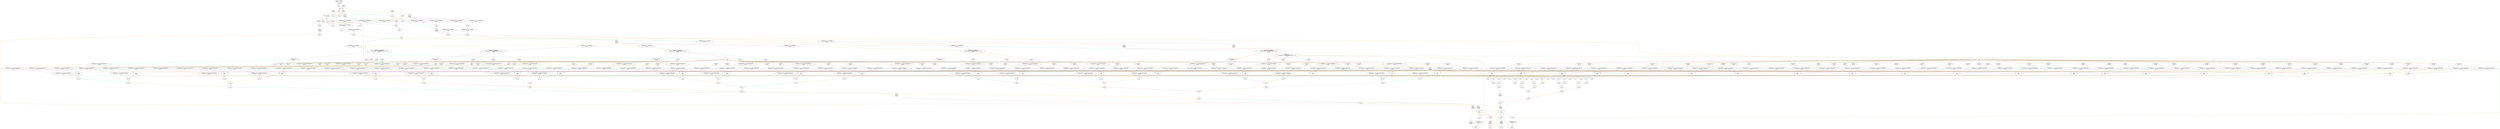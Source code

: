 digraph convolutionKernel10_final{
	NodeConstantRawBits678 [shape=box, label="1.0\nID: 678"];
	NodeConstantRawBits677 [shape=box, label="50.0\nID: 677"];
	NodeCounterV12 [shape=hexagon, label="cnt\nID: 2"];
	NodeConstantRawBits676 [shape=box, label="20.0\nID: 676"];
	NodeCounterV14 [shape=hexagon, label="cnt\nID: 4"];
	NodeConstantRawBits675 [shape=box, label="2.0\nID: 675"];
	NodeCounterV16 [shape=hexagon, label="cnt\nID: 6"];
	NodeConstantRawBits674 [shape=box, label="0.0\nID: 674"];
	NodeEq306 [label="==\nID: 306"];
	NodeFIFO595 [shape=plaintext, label=<<TABLE BORDER="0" CELLSPACING="0" CELLBORDER="1"> <TR><TD></TD></TR><TR><TD>1</TD></TR><TR><TD>ID: 595</TD></TR> <TR><TD></TD></TR> </TABLE>>];
	NodeConstantRawBits673 [shape=box, label="19.0\nID: 673"];
	NodeGt308 [label=">\nID: 308"];
	NodeConstantRawBits672 [shape=box, label="19.0\nID: 672"];
	NodeEq310 [label="==\nID: 310"];
	NodeOr311 [label="|\nID: 311"];
	NodeAnd312 [label="&\nID: 312"];
	NodeFIFO628 [shape=plaintext, label=<<TABLE BORDER="0" CELLSPACING="0" CELLBORDER="1"> <TR><TD></TD></TR><TR><TD>19</TD></TR><TR><TD>ID: 628</TD></TR> <TR><TD></TD></TR> </TABLE>>];
	NodeFIFO664 [shape=plaintext, label=<<TABLE BORDER="0" CELLSPACING="0" CELLBORDER="1"> <TR><TD></TD></TR><TR><TD>2</TD></TR><TR><TD>ID: 664</TD></TR> <TR><TD></TD></TR> </TABLE>>];
	NodeConstantRawBits671 [shape=box, label="1.0\nID: 671"];
	NodeSub314 [label="-\nID: 314"];
	NodeFIFO597 [shape=plaintext, label=<<TABLE BORDER="0" CELLSPACING="0" CELLBORDER="1"> <TR><TD></TD></TR><TR><TD>1</TD></TR><TR><TD>ID: 597</TD></TR> <TR><TD></TD></TR> </TABLE>>];
	NodeReinterpret556 [label="<{HWOffsetFix:16, 1, UNSIGNED}>\nID: 556"];
	NodeCast557 [label="{HWOffsetFix:16, 0, UNSIGNED}\nID: 557"];
	NodeAdd317 [label="+\nID: 317"];
	NodeFIFO598 [shape=plaintext, label=<<TABLE BORDER="0" CELLSPACING="0" CELLBORDER="1"> <TR><TD></TD></TR><TR><TD>1</TD></TR><TR><TD>ID: 598</TD></TR> <TR><TD></TD></TR> </TABLE>>];
	NodeReinterpret558 [label="<{HWOffsetFix:16, 3, UNSIGNED}>\nID: 558"];
	NodeReinterpret559 [label="<{HWOffsetFix:16, 5, UNSIGNED}>\nID: 559"];
	NodeAdd560 [label="+\nID: 560"];
	NodeCast561 [label="{HWOffsetFix:16, 0, UNSIGNED}\nID: 561"];
	NodeAdd320 [label="+\nID: 320"];
	NodeFIFO600 [shape=plaintext, label=<<TABLE BORDER="0" CELLSPACING="0" CELLBORDER="1"> <TR><TD></TD></TR><TR><TD>4</TD></TR><TR><TD>ID: 600</TD></TR> <TR><TD></TD></TR> </TABLE>>];
	NodeCast405 [label="{HWOffsetFix:11, 0, UNSIGNED}\nID: 405"];
	NodeMappedRom543 [label="MappedRom 'mappedRom4':\n{HWOffsetFix:64, 0, TWOSCOMPLEMENT} x 2000\nID: 543"];
	NodeReinterpret590 [label="<{HWRawBits:64}>\nID: 590"];
	NodeReinterpret408 [label="<{HWOffsetFix:64, 0, TWOSCOMPLEMENT}>\nID: 408"];
	NodeCast409 [label="{HWOffsetFix:24, -8, TWOSCOMPLEMENT}\nID: 409"];
	NodeCast410 [label="{HWOffsetFix:32, -24, TWOSCOMPLEMENT}\nID: 410"];
	NodeConstantRawBits670 [shape=box, label="0.0\nID: 670"];
	NodeGt184 [label=">\nID: 184"];
	NodeFIFO602 [shape=plaintext, label=<<TABLE BORDER="0" CELLSPACING="0" CELLBORDER="1"> <TR><TD></TD></TR><TR><TD>7</TD></TR><TR><TD>ID: 602</TD></TR> <TR><TD></TD></TR> </TABLE>>];
	NodeConstantRawBits669 [shape=box, label="0.0\nID: 669"];
	NodeEq8 [label="==\nID: 8"];
	NodeConstantRawBits668 [shape=box, label="20.0\nID: 668"];
	NodeLt10 [label="<\nID: 10"];
	NodeAnd11 [label="&\nID: 11"];
	NodeConstantRawBits667 [shape=box, label="0.0\nID: 667"];
	NodeEq13 [label="==\nID: 13"];
	NodeAnd14 [label="&\nID: 14"];
	NodeInput18 [shape=invhouse, label="x01\nID: 18"];
	NodeSlice51 [label="[543:512]\nID: 51"];
	NodeReinterpret52 [label="<{HWOffsetFix:32, -24, TWOSCOMPLEMENT}>\nID: 52"];
	NodeSlice91 [label="[1183:1152]\nID: 91"];
	NodeReinterpret92 [label="<{HWOffsetFix:32, -24, TWOSCOMPLEMENT}>\nID: 92"];
	NodeMux283 [shape=invtrapezium, label="MUX\nID: 283", height=0.5];
	NodeMul442 [label="*\nID: 442"];
	NodeShift563 [label="<< 16\nID: 563"];
	NodeReinterpret413 [label="<{HWOffsetFix:64, 0, TWOSCOMPLEMENT}>\nID: 413"];
	NodeCast414 [label="{HWOffsetFix:24, -8, TWOSCOMPLEMENT}\nID: 414"];
	NodeCast415 [label="{HWOffsetFix:32, -24, TWOSCOMPLEMENT}\nID: 415"];
	NodeSlice53 [label="[575:544]\nID: 53"];
	NodeReinterpret54 [label="<{HWOffsetFix:32, -24, TWOSCOMPLEMENT}>\nID: 54"];
	NodeSlice93 [label="[1215:1184]\nID: 93"];
	NodeReinterpret94 [label="<{HWOffsetFix:32, -24, TWOSCOMPLEMENT}>\nID: 94"];
	NodeMux289 [shape=invtrapezium, label="MUX\nID: 289", height=0.5];
	NodeMul443 [label="*\nID: 443"];
	NodeAdd454 [label="+\nID: 454"];
	NodeShift564 [label="<< 32\nID: 564"];
	NodeReinterpret418 [label="<{HWOffsetFix:64, 0, TWOSCOMPLEMENT}>\nID: 418"];
	NodeCast419 [label="{HWOffsetFix:24, -8, TWOSCOMPLEMENT}\nID: 419"];
	NodeCast420 [label="{HWOffsetFix:32, -24, TWOSCOMPLEMENT}\nID: 420"];
	NodeSlice55 [label="[607:576]\nID: 55"];
	NodeReinterpret56 [label="<{HWOffsetFix:32, -24, TWOSCOMPLEMENT}>\nID: 56"];
	NodeSlice95 [label="[1247:1216]\nID: 95"];
	NodeReinterpret96 [label="<{HWOffsetFix:32, -24, TWOSCOMPLEMENT}>\nID: 96"];
	NodeMux295 [shape=invtrapezium, label="MUX\nID: 295", height=0.5];
	NodeMul444 [label="*\nID: 444"];
	NodeShift565 [label="<< 48\nID: 565"];
	NodeReinterpret423 [label="<{HWOffsetFix:64, 0, TWOSCOMPLEMENT}>\nID: 423"];
	NodeCast424 [label="{HWOffsetFix:24, -8, TWOSCOMPLEMENT}\nID: 424"];
	NodeCast425 [label="{HWOffsetFix:32, -24, TWOSCOMPLEMENT}\nID: 425"];
	NodeSlice57 [label="[639:608]\nID: 57"];
	NodeReinterpret58 [label="<{HWOffsetFix:32, -24, TWOSCOMPLEMENT}>\nID: 58"];
	NodeSlice97 [label="[1279:1248]\nID: 97"];
	NodeReinterpret98 [label="<{HWOffsetFix:32, -24, TWOSCOMPLEMENT}>\nID: 98"];
	NodeMux301 [shape=invtrapezium, label="MUX\nID: 301", height=0.5];
	NodeMul445 [label="*\nID: 445"];
	NodeAdd455 [label="+\nID: 455"];
	NodeAdd460 [label="+\nID: 460"];
	NodeFIFO626 [shape=plaintext, label=<<TABLE BORDER="0" CELLSPACING="0" CELLBORDER="1"> <TR><TD></TD></TR><TR><TD>2</TD></TR><TR><TD>ID: 626</TD></TR> <TR><TD></TD></TR> </TABLE>>];
	NodeCast321 [label="{HWOffsetFix:11, 0, UNSIGNED}\nID: 321"];
	NodeMappedRom539 [label="MappedRom 'mappedRom0':\n{HWOffsetFix:64, 0, TWOSCOMPLEMENT} x 2000\nID: 539"];
	NodeReinterpret591 [label="<{HWRawBits:64}>\nID: 591"];
	NodeReinterpret324 [label="<{HWOffsetFix:64, 0, TWOSCOMPLEMENT}>\nID: 324"];
	NodeCast325 [label="{HWOffsetFix:24, -8, TWOSCOMPLEMENT}\nID: 325"];
	NodeCast326 [label="{HWOffsetFix:32, -24, TWOSCOMPLEMENT}\nID: 326"];
	NodeSlice19 [label="[31:0]\nID: 19"];
	NodeReinterpret20 [label="<{HWOffsetFix:32, -24, TWOSCOMPLEMENT}>\nID: 20"];
	NodeSlice59 [label="[671:640]\nID: 59"];
	NodeReinterpret60 [label="<{HWOffsetFix:32, -24, TWOSCOMPLEMENT}>\nID: 60"];
	NodeMux187 [shape=invtrapezium, label="MUX\nID: 187", height=0.5];
	NodeMul426 [label="*\nID: 426"];
	NodeShift567 [label="<< 16\nID: 567"];
	NodeReinterpret329 [label="<{HWOffsetFix:64, 0, TWOSCOMPLEMENT}>\nID: 329"];
	NodeCast330 [label="{HWOffsetFix:24, -8, TWOSCOMPLEMENT}\nID: 330"];
	NodeCast331 [label="{HWOffsetFix:32, -24, TWOSCOMPLEMENT}\nID: 331"];
	NodeSlice21 [label="[63:32]\nID: 21"];
	NodeReinterpret22 [label="<{HWOffsetFix:32, -24, TWOSCOMPLEMENT}>\nID: 22"];
	NodeSlice61 [label="[703:672]\nID: 61"];
	NodeReinterpret62 [label="<{HWOffsetFix:32, -24, TWOSCOMPLEMENT}>\nID: 62"];
	NodeMux193 [shape=invtrapezium, label="MUX\nID: 193", height=0.5];
	NodeMul427 [label="*\nID: 427"];
	NodeAdd446 [label="+\nID: 446"];
	NodeShift568 [label="<< 32\nID: 568"];
	NodeReinterpret334 [label="<{HWOffsetFix:64, 0, TWOSCOMPLEMENT}>\nID: 334"];
	NodeCast335 [label="{HWOffsetFix:24, -8, TWOSCOMPLEMENT}\nID: 335"];
	NodeCast336 [label="{HWOffsetFix:32, -24, TWOSCOMPLEMENT}\nID: 336"];
	NodeSlice23 [label="[95:64]\nID: 23"];
	NodeReinterpret24 [label="<{HWOffsetFix:32, -24, TWOSCOMPLEMENT}>\nID: 24"];
	NodeSlice63 [label="[735:704]\nID: 63"];
	NodeReinterpret64 [label="<{HWOffsetFix:32, -24, TWOSCOMPLEMENT}>\nID: 64"];
	NodeMux199 [shape=invtrapezium, label="MUX\nID: 199", height=0.5];
	NodeMul428 [label="*\nID: 428"];
	NodeShift569 [label="<< 48\nID: 569"];
	NodeReinterpret339 [label="<{HWOffsetFix:64, 0, TWOSCOMPLEMENT}>\nID: 339"];
	NodeCast340 [label="{HWOffsetFix:24, -8, TWOSCOMPLEMENT}\nID: 340"];
	NodeCast341 [label="{HWOffsetFix:32, -24, TWOSCOMPLEMENT}\nID: 341"];
	NodeSlice25 [label="[127:96]\nID: 25"];
	NodeReinterpret26 [label="<{HWOffsetFix:32, -24, TWOSCOMPLEMENT}>\nID: 26"];
	NodeSlice65 [label="[767:736]\nID: 65"];
	NodeReinterpret66 [label="<{HWOffsetFix:32, -24, TWOSCOMPLEMENT}>\nID: 66"];
	NodeMux205 [shape=invtrapezium, label="MUX\nID: 205", height=0.5];
	NodeMul429 [label="*\nID: 429"];
	NodeAdd447 [label="+\nID: 447"];
	NodeAdd456 [label="+\nID: 456"];
	NodeCast342 [label="{HWOffsetFix:11, 0, UNSIGNED}\nID: 342"];
	NodeMappedRom540 [label="MappedRom 'mappedRom1':\n{HWOffsetFix:64, 0, TWOSCOMPLEMENT} x 2000\nID: 540"];
	NodeReinterpret592 [label="<{HWRawBits:64}>\nID: 592"];
	NodeReinterpret345 [label="<{HWOffsetFix:64, 0, TWOSCOMPLEMENT}>\nID: 345"];
	NodeCast346 [label="{HWOffsetFix:24, -8, TWOSCOMPLEMENT}\nID: 346"];
	NodeCast347 [label="{HWOffsetFix:32, -24, TWOSCOMPLEMENT}\nID: 347"];
	NodeSlice27 [label="[159:128]\nID: 27"];
	NodeReinterpret28 [label="<{HWOffsetFix:32, -24, TWOSCOMPLEMENT}>\nID: 28"];
	NodeSlice67 [label="[799:768]\nID: 67"];
	NodeReinterpret68 [label="<{HWOffsetFix:32, -24, TWOSCOMPLEMENT}>\nID: 68"];
	NodeMux211 [shape=invtrapezium, label="MUX\nID: 211", height=0.5];
	NodeMul430 [label="*\nID: 430"];
	NodeShift571 [label="<< 16\nID: 571"];
	NodeReinterpret350 [label="<{HWOffsetFix:64, 0, TWOSCOMPLEMENT}>\nID: 350"];
	NodeCast351 [label="{HWOffsetFix:24, -8, TWOSCOMPLEMENT}\nID: 351"];
	NodeCast352 [label="{HWOffsetFix:32, -24, TWOSCOMPLEMENT}\nID: 352"];
	NodeSlice29 [label="[191:160]\nID: 29"];
	NodeReinterpret30 [label="<{HWOffsetFix:32, -24, TWOSCOMPLEMENT}>\nID: 30"];
	NodeSlice69 [label="[831:800]\nID: 69"];
	NodeReinterpret70 [label="<{HWOffsetFix:32, -24, TWOSCOMPLEMENT}>\nID: 70"];
	NodeMux217 [shape=invtrapezium, label="MUX\nID: 217", height=0.5];
	NodeMul431 [label="*\nID: 431"];
	NodeAdd448 [label="+\nID: 448"];
	NodeShift572 [label="<< 32\nID: 572"];
	NodeReinterpret355 [label="<{HWOffsetFix:64, 0, TWOSCOMPLEMENT}>\nID: 355"];
	NodeCast356 [label="{HWOffsetFix:24, -8, TWOSCOMPLEMENT}\nID: 356"];
	NodeCast357 [label="{HWOffsetFix:32, -24, TWOSCOMPLEMENT}\nID: 357"];
	NodeSlice31 [label="[223:192]\nID: 31"];
	NodeReinterpret32 [label="<{HWOffsetFix:32, -24, TWOSCOMPLEMENT}>\nID: 32"];
	NodeSlice71 [label="[863:832]\nID: 71"];
	NodeReinterpret72 [label="<{HWOffsetFix:32, -24, TWOSCOMPLEMENT}>\nID: 72"];
	NodeMux223 [shape=invtrapezium, label="MUX\nID: 223", height=0.5];
	NodeMul432 [label="*\nID: 432"];
	NodeShift573 [label="<< 48\nID: 573"];
	NodeReinterpret360 [label="<{HWOffsetFix:64, 0, TWOSCOMPLEMENT}>\nID: 360"];
	NodeCast361 [label="{HWOffsetFix:24, -8, TWOSCOMPLEMENT}\nID: 361"];
	NodeCast362 [label="{HWOffsetFix:32, -24, TWOSCOMPLEMENT}\nID: 362"];
	NodeSlice33 [label="[255:224]\nID: 33"];
	NodeReinterpret34 [label="<{HWOffsetFix:32, -24, TWOSCOMPLEMENT}>\nID: 34"];
	NodeSlice73 [label="[895:864]\nID: 73"];
	NodeReinterpret74 [label="<{HWOffsetFix:32, -24, TWOSCOMPLEMENT}>\nID: 74"];
	NodeMux229 [shape=invtrapezium, label="MUX\nID: 229", height=0.5];
	NodeMul433 [label="*\nID: 433"];
	NodeAdd449 [label="+\nID: 449"];
	NodeAdd457 [label="+\nID: 457"];
	NodeAdd461 [label="+\nID: 461"];
	NodeCast363 [label="{HWOffsetFix:11, 0, UNSIGNED}\nID: 363"];
	NodeMappedRom541 [label="MappedRom 'mappedRom2':\n{HWOffsetFix:64, 0, TWOSCOMPLEMENT} x 2000\nID: 541"];
	NodeReinterpret593 [label="<{HWRawBits:64}>\nID: 593"];
	NodeReinterpret366 [label="<{HWOffsetFix:64, 0, TWOSCOMPLEMENT}>\nID: 366"];
	NodeCast367 [label="{HWOffsetFix:24, -8, TWOSCOMPLEMENT}\nID: 367"];
	NodeCast368 [label="{HWOffsetFix:32, -24, TWOSCOMPLEMENT}\nID: 368"];
	NodeSlice35 [label="[287:256]\nID: 35"];
	NodeReinterpret36 [label="<{HWOffsetFix:32, -24, TWOSCOMPLEMENT}>\nID: 36"];
	NodeSlice75 [label="[927:896]\nID: 75"];
	NodeReinterpret76 [label="<{HWOffsetFix:32, -24, TWOSCOMPLEMENT}>\nID: 76"];
	NodeMux235 [shape=invtrapezium, label="MUX\nID: 235", height=0.5];
	NodeMul434 [label="*\nID: 434"];
	NodeShift575 [label="<< 16\nID: 575"];
	NodeReinterpret371 [label="<{HWOffsetFix:64, 0, TWOSCOMPLEMENT}>\nID: 371"];
	NodeCast372 [label="{HWOffsetFix:24, -8, TWOSCOMPLEMENT}\nID: 372"];
	NodeCast373 [label="{HWOffsetFix:32, -24, TWOSCOMPLEMENT}\nID: 373"];
	NodeSlice37 [label="[319:288]\nID: 37"];
	NodeReinterpret38 [label="<{HWOffsetFix:32, -24, TWOSCOMPLEMENT}>\nID: 38"];
	NodeSlice77 [label="[959:928]\nID: 77"];
	NodeReinterpret78 [label="<{HWOffsetFix:32, -24, TWOSCOMPLEMENT}>\nID: 78"];
	NodeMux241 [shape=invtrapezium, label="MUX\nID: 241", height=0.5];
	NodeMul435 [label="*\nID: 435"];
	NodeAdd450 [label="+\nID: 450"];
	NodeShift576 [label="<< 32\nID: 576"];
	NodeReinterpret376 [label="<{HWOffsetFix:64, 0, TWOSCOMPLEMENT}>\nID: 376"];
	NodeCast377 [label="{HWOffsetFix:24, -8, TWOSCOMPLEMENT}\nID: 377"];
	NodeCast378 [label="{HWOffsetFix:32, -24, TWOSCOMPLEMENT}\nID: 378"];
	NodeSlice39 [label="[351:320]\nID: 39"];
	NodeReinterpret40 [label="<{HWOffsetFix:32, -24, TWOSCOMPLEMENT}>\nID: 40"];
	NodeSlice79 [label="[991:960]\nID: 79"];
	NodeReinterpret80 [label="<{HWOffsetFix:32, -24, TWOSCOMPLEMENT}>\nID: 80"];
	NodeMux247 [shape=invtrapezium, label="MUX\nID: 247", height=0.5];
	NodeMul436 [label="*\nID: 436"];
	NodeShift577 [label="<< 48\nID: 577"];
	NodeReinterpret381 [label="<{HWOffsetFix:64, 0, TWOSCOMPLEMENT}>\nID: 381"];
	NodeCast382 [label="{HWOffsetFix:24, -8, TWOSCOMPLEMENT}\nID: 382"];
	NodeCast383 [label="{HWOffsetFix:32, -24, TWOSCOMPLEMENT}\nID: 383"];
	NodeSlice41 [label="[383:352]\nID: 41"];
	NodeReinterpret42 [label="<{HWOffsetFix:32, -24, TWOSCOMPLEMENT}>\nID: 42"];
	NodeSlice81 [label="[1023:992]\nID: 81"];
	NodeReinterpret82 [label="<{HWOffsetFix:32, -24, TWOSCOMPLEMENT}>\nID: 82"];
	NodeMux253 [shape=invtrapezium, label="MUX\nID: 253", height=0.5];
	NodeMul437 [label="*\nID: 437"];
	NodeAdd451 [label="+\nID: 451"];
	NodeAdd458 [label="+\nID: 458"];
	NodeCast384 [label="{HWOffsetFix:11, 0, UNSIGNED}\nID: 384"];
	NodeMappedRom542 [label="MappedRom 'mappedRom3':\n{HWOffsetFix:64, 0, TWOSCOMPLEMENT} x 2000\nID: 542"];
	NodeReinterpret594 [label="<{HWRawBits:64}>\nID: 594"];
	NodeReinterpret387 [label="<{HWOffsetFix:64, 0, TWOSCOMPLEMENT}>\nID: 387"];
	NodeCast388 [label="{HWOffsetFix:24, -8, TWOSCOMPLEMENT}\nID: 388"];
	NodeCast389 [label="{HWOffsetFix:32, -24, TWOSCOMPLEMENT}\nID: 389"];
	NodeSlice43 [label="[415:384]\nID: 43"];
	NodeReinterpret44 [label="<{HWOffsetFix:32, -24, TWOSCOMPLEMENT}>\nID: 44"];
	NodeSlice83 [label="[1055:1024]\nID: 83"];
	NodeReinterpret84 [label="<{HWOffsetFix:32, -24, TWOSCOMPLEMENT}>\nID: 84"];
	NodeMux259 [shape=invtrapezium, label="MUX\nID: 259", height=0.5];
	NodeMul438 [label="*\nID: 438"];
	NodeShift579 [label="<< 16\nID: 579"];
	NodeReinterpret392 [label="<{HWOffsetFix:64, 0, TWOSCOMPLEMENT}>\nID: 392"];
	NodeCast393 [label="{HWOffsetFix:24, -8, TWOSCOMPLEMENT}\nID: 393"];
	NodeCast394 [label="{HWOffsetFix:32, -24, TWOSCOMPLEMENT}\nID: 394"];
	NodeSlice45 [label="[447:416]\nID: 45"];
	NodeReinterpret46 [label="<{HWOffsetFix:32, -24, TWOSCOMPLEMENT}>\nID: 46"];
	NodeSlice85 [label="[1087:1056]\nID: 85"];
	NodeReinterpret86 [label="<{HWOffsetFix:32, -24, TWOSCOMPLEMENT}>\nID: 86"];
	NodeMux265 [shape=invtrapezium, label="MUX\nID: 265", height=0.5];
	NodeMul439 [label="*\nID: 439"];
	NodeAdd452 [label="+\nID: 452"];
	NodeShift580 [label="<< 32\nID: 580"];
	NodeReinterpret397 [label="<{HWOffsetFix:64, 0, TWOSCOMPLEMENT}>\nID: 397"];
	NodeCast398 [label="{HWOffsetFix:24, -8, TWOSCOMPLEMENT}\nID: 398"];
	NodeCast399 [label="{HWOffsetFix:32, -24, TWOSCOMPLEMENT}\nID: 399"];
	NodeSlice47 [label="[479:448]\nID: 47"];
	NodeReinterpret48 [label="<{HWOffsetFix:32, -24, TWOSCOMPLEMENT}>\nID: 48"];
	NodeSlice87 [label="[1119:1088]\nID: 87"];
	NodeReinterpret88 [label="<{HWOffsetFix:32, -24, TWOSCOMPLEMENT}>\nID: 88"];
	NodeMux271 [shape=invtrapezium, label="MUX\nID: 271", height=0.5];
	NodeMul440 [label="*\nID: 440"];
	NodeShift581 [label="<< 48\nID: 581"];
	NodeReinterpret402 [label="<{HWOffsetFix:64, 0, TWOSCOMPLEMENT}>\nID: 402"];
	NodeCast403 [label="{HWOffsetFix:24, -8, TWOSCOMPLEMENT}\nID: 403"];
	NodeCast404 [label="{HWOffsetFix:32, -24, TWOSCOMPLEMENT}\nID: 404"];
	NodeSlice49 [label="[511:480]\nID: 49"];
	NodeReinterpret50 [label="<{HWOffsetFix:32, -24, TWOSCOMPLEMENT}>\nID: 50"];
	NodeSlice89 [label="[1151:1120]\nID: 89"];
	NodeReinterpret90 [label="<{HWOffsetFix:32, -24, TWOSCOMPLEMENT}>\nID: 90"];
	NodeMux277 [shape=invtrapezium, label="MUX\nID: 277", height=0.5];
	NodeMul441 [label="*\nID: 441"];
	NodeAdd453 [label="+\nID: 453"];
	NodeAdd459 [label="+\nID: 459"];
	NodeAdd462 [label="+\nID: 462"];
	NodeAdd463 [label="+\nID: 463"];
	NodeAdd464 [label="+\nID: 464"];
	NodeStreamOffset515 [shape=diamond, label="-100\nID: 515"];
	NodeFIFO627 [shape=plaintext, label=<<TABLE BORDER="0" CELLSPACING="0" CELLBORDER="1"> <TR><TD></TD></TR><TR><TD>98</TD></TR><TR><TD>ID: 627</TD></TR> <TR><TD></TD></TR> </TABLE>>];
	NodeAdd512 [label="+\nID: 512"];
	NodeFIFO629 [shape=plaintext, label=<<TABLE BORDER="0" CELLSPACING="0" CELLBORDER="1"> <TR><TD></TD></TR><TR><TD>1</TD></TR><TR><TD>ID: 629</TD></TR> <TR><TD></TD></TR> </TABLE>>];
	NodeMux513 [shape=invtrapezium, label="MUX\nID: 513", height=0.5];
	NodeFIFO663 [shape=plaintext, label=<<TABLE BORDER="0" CELLSPACING="0" CELLBORDER="1"> <TR><TD></TD></TR><TR><TD>1</TD></TR><TR><TD>ID: 663</TD></TR> <TR><TD></TD></TR> </TABLE>>];
	NodeReinterpret582 [label="<{HWOffsetFix:16, 2, UNSIGNED}>\nID: 582"];
	NodeReinterpret583 [label="<{HWOffsetFix:16, 4, UNSIGNED}>\nID: 583"];
	NodeAdd584 [label="+\nID: 584"];
	NodeCast585 [label="{HWOffsetFix:16, 0, UNSIGNED}\nID: 585"];
	NodeAdd508 [label="+\nID: 508"];
	NodeCast511 [label="{HWOffsetFix:10, 0, UNSIGNED}\nID: 511"];
	NodeFIFO636 [shape=plaintext, label=<<TABLE BORDER="0" CELLSPACING="0" CELLBORDER="1"> <TR><TD></TD></TR><TR><TD>18</TD></TR><TR><TD>ID: 636</TD></TR> <TR><TD></TD></TR> </TABLE>>];
	NodeReinterpret586 [label="<{HWOffsetFix:16, 2, UNSIGNED}>\nID: 586"];
	NodeReinterpret587 [label="<{HWOffsetFix:16, 4, UNSIGNED}>\nID: 587"];
	NodeAdd588 [label="+\nID: 588"];
	NodeCast589 [label="{HWOffsetFix:16, 0, UNSIGNED}\nID: 589"];
	NodeAdd520 [label="+\nID: 520"];
	NodeCast523 [label="{HWOffsetFix:10, 0, UNSIGNED}\nID: 523"];
	NodeFIFO637 [shape=plaintext, label=<<TABLE BORDER="0" CELLSPACING="0" CELLBORDER="1"> <TR><TD></TD></TR><TR><TD>18</TD></TR><TR><TD>ID: 637</TD></TR> <TR><TD></TD></TR> </TABLE>>];
	NodeMappedRom538 [label="MappedRom 'bias':\n{HWOffsetFix:32, -24, TWOSCOMPLEMENT} x 1000\nID: 538"];
	NodeAdd514 [label="+\nID: 514"];
	NodeReinterpret532 [label="<{HWRawBits:32}>\nID: 532"];
	NodeOutput531 [shape=house, label="y01\nID: 531"];
	NodeInput102 [shape=invhouse, label="x11\nID: 102"];
	NodeSlice135 [label="[543:512]\nID: 135"];
	NodeReinterpret136 [label="<{HWOffsetFix:32, -24, TWOSCOMPLEMENT}>\nID: 136"];
	NodeSlice175 [label="[1183:1152]\nID: 175"];
	NodeReinterpret176 [label="<{HWOffsetFix:32, -24, TWOSCOMPLEMENT}>\nID: 176"];
	NodeMux286 [shape=invtrapezium, label="MUX\nID: 286", height=0.5];
	NodeMul481 [label="*\nID: 481"];
	NodeSlice137 [label="[575:544]\nID: 137"];
	NodeReinterpret138 [label="<{HWOffsetFix:32, -24, TWOSCOMPLEMENT}>\nID: 138"];
	NodeSlice177 [label="[1215:1184]\nID: 177"];
	NodeReinterpret178 [label="<{HWOffsetFix:32, -24, TWOSCOMPLEMENT}>\nID: 178"];
	NodeMux292 [shape=invtrapezium, label="MUX\nID: 292", height=0.5];
	NodeMul482 [label="*\nID: 482"];
	NodeAdd493 [label="+\nID: 493"];
	NodeSlice139 [label="[607:576]\nID: 139"];
	NodeReinterpret140 [label="<{HWOffsetFix:32, -24, TWOSCOMPLEMENT}>\nID: 140"];
	NodeSlice179 [label="[1247:1216]\nID: 179"];
	NodeReinterpret180 [label="<{HWOffsetFix:32, -24, TWOSCOMPLEMENT}>\nID: 180"];
	NodeMux298 [shape=invtrapezium, label="MUX\nID: 298", height=0.5];
	NodeMul483 [label="*\nID: 483"];
	NodeSlice141 [label="[639:608]\nID: 141"];
	NodeReinterpret142 [label="<{HWOffsetFix:32, -24, TWOSCOMPLEMENT}>\nID: 142"];
	NodeSlice181 [label="[1279:1248]\nID: 181"];
	NodeReinterpret182 [label="<{HWOffsetFix:32, -24, TWOSCOMPLEMENT}>\nID: 182"];
	NodeMux304 [shape=invtrapezium, label="MUX\nID: 304", height=0.5];
	NodeMul484 [label="*\nID: 484"];
	NodeAdd494 [label="+\nID: 494"];
	NodeAdd499 [label="+\nID: 499"];
	NodeFIFO659 [shape=plaintext, label=<<TABLE BORDER="0" CELLSPACING="0" CELLBORDER="1"> <TR><TD></TD></TR><TR><TD>2</TD></TR><TR><TD>ID: 659</TD></TR> <TR><TD></TD></TR> </TABLE>>];
	NodeSlice103 [label="[31:0]\nID: 103"];
	NodeReinterpret104 [label="<{HWOffsetFix:32, -24, TWOSCOMPLEMENT}>\nID: 104"];
	NodeSlice143 [label="[671:640]\nID: 143"];
	NodeReinterpret144 [label="<{HWOffsetFix:32, -24, TWOSCOMPLEMENT}>\nID: 144"];
	NodeMux190 [shape=invtrapezium, label="MUX\nID: 190", height=0.5];
	NodeMul465 [label="*\nID: 465"];
	NodeSlice105 [label="[63:32]\nID: 105"];
	NodeReinterpret106 [label="<{HWOffsetFix:32, -24, TWOSCOMPLEMENT}>\nID: 106"];
	NodeSlice145 [label="[703:672]\nID: 145"];
	NodeReinterpret146 [label="<{HWOffsetFix:32, -24, TWOSCOMPLEMENT}>\nID: 146"];
	NodeMux196 [shape=invtrapezium, label="MUX\nID: 196", height=0.5];
	NodeMul466 [label="*\nID: 466"];
	NodeAdd485 [label="+\nID: 485"];
	NodeSlice107 [label="[95:64]\nID: 107"];
	NodeReinterpret108 [label="<{HWOffsetFix:32, -24, TWOSCOMPLEMENT}>\nID: 108"];
	NodeSlice147 [label="[735:704]\nID: 147"];
	NodeReinterpret148 [label="<{HWOffsetFix:32, -24, TWOSCOMPLEMENT}>\nID: 148"];
	NodeMux202 [shape=invtrapezium, label="MUX\nID: 202", height=0.5];
	NodeMul467 [label="*\nID: 467"];
	NodeSlice109 [label="[127:96]\nID: 109"];
	NodeReinterpret110 [label="<{HWOffsetFix:32, -24, TWOSCOMPLEMENT}>\nID: 110"];
	NodeSlice149 [label="[767:736]\nID: 149"];
	NodeReinterpret150 [label="<{HWOffsetFix:32, -24, TWOSCOMPLEMENT}>\nID: 150"];
	NodeMux208 [shape=invtrapezium, label="MUX\nID: 208", height=0.5];
	NodeMul468 [label="*\nID: 468"];
	NodeAdd486 [label="+\nID: 486"];
	NodeAdd495 [label="+\nID: 495"];
	NodeSlice111 [label="[159:128]\nID: 111"];
	NodeReinterpret112 [label="<{HWOffsetFix:32, -24, TWOSCOMPLEMENT}>\nID: 112"];
	NodeSlice151 [label="[799:768]\nID: 151"];
	NodeReinterpret152 [label="<{HWOffsetFix:32, -24, TWOSCOMPLEMENT}>\nID: 152"];
	NodeMux214 [shape=invtrapezium, label="MUX\nID: 214", height=0.5];
	NodeMul469 [label="*\nID: 469"];
	NodeSlice113 [label="[191:160]\nID: 113"];
	NodeReinterpret114 [label="<{HWOffsetFix:32, -24, TWOSCOMPLEMENT}>\nID: 114"];
	NodeSlice153 [label="[831:800]\nID: 153"];
	NodeReinterpret154 [label="<{HWOffsetFix:32, -24, TWOSCOMPLEMENT}>\nID: 154"];
	NodeMux220 [shape=invtrapezium, label="MUX\nID: 220", height=0.5];
	NodeMul470 [label="*\nID: 470"];
	NodeAdd487 [label="+\nID: 487"];
	NodeSlice115 [label="[223:192]\nID: 115"];
	NodeReinterpret116 [label="<{HWOffsetFix:32, -24, TWOSCOMPLEMENT}>\nID: 116"];
	NodeSlice155 [label="[863:832]\nID: 155"];
	NodeReinterpret156 [label="<{HWOffsetFix:32, -24, TWOSCOMPLEMENT}>\nID: 156"];
	NodeMux226 [shape=invtrapezium, label="MUX\nID: 226", height=0.5];
	NodeMul471 [label="*\nID: 471"];
	NodeSlice117 [label="[255:224]\nID: 117"];
	NodeReinterpret118 [label="<{HWOffsetFix:32, -24, TWOSCOMPLEMENT}>\nID: 118"];
	NodeSlice157 [label="[895:864]\nID: 157"];
	NodeReinterpret158 [label="<{HWOffsetFix:32, -24, TWOSCOMPLEMENT}>\nID: 158"];
	NodeMux232 [shape=invtrapezium, label="MUX\nID: 232", height=0.5];
	NodeMul472 [label="*\nID: 472"];
	NodeAdd488 [label="+\nID: 488"];
	NodeAdd496 [label="+\nID: 496"];
	NodeAdd500 [label="+\nID: 500"];
	NodeSlice119 [label="[287:256]\nID: 119"];
	NodeReinterpret120 [label="<{HWOffsetFix:32, -24, TWOSCOMPLEMENT}>\nID: 120"];
	NodeSlice159 [label="[927:896]\nID: 159"];
	NodeReinterpret160 [label="<{HWOffsetFix:32, -24, TWOSCOMPLEMENT}>\nID: 160"];
	NodeMux238 [shape=invtrapezium, label="MUX\nID: 238", height=0.5];
	NodeMul473 [label="*\nID: 473"];
	NodeSlice121 [label="[319:288]\nID: 121"];
	NodeReinterpret122 [label="<{HWOffsetFix:32, -24, TWOSCOMPLEMENT}>\nID: 122"];
	NodeSlice161 [label="[959:928]\nID: 161"];
	NodeReinterpret162 [label="<{HWOffsetFix:32, -24, TWOSCOMPLEMENT}>\nID: 162"];
	NodeMux244 [shape=invtrapezium, label="MUX\nID: 244", height=0.5];
	NodeMul474 [label="*\nID: 474"];
	NodeAdd489 [label="+\nID: 489"];
	NodeSlice123 [label="[351:320]\nID: 123"];
	NodeReinterpret124 [label="<{HWOffsetFix:32, -24, TWOSCOMPLEMENT}>\nID: 124"];
	NodeSlice163 [label="[991:960]\nID: 163"];
	NodeReinterpret164 [label="<{HWOffsetFix:32, -24, TWOSCOMPLEMENT}>\nID: 164"];
	NodeMux250 [shape=invtrapezium, label="MUX\nID: 250", height=0.5];
	NodeMul475 [label="*\nID: 475"];
	NodeSlice125 [label="[383:352]\nID: 125"];
	NodeReinterpret126 [label="<{HWOffsetFix:32, -24, TWOSCOMPLEMENT}>\nID: 126"];
	NodeSlice165 [label="[1023:992]\nID: 165"];
	NodeReinterpret166 [label="<{HWOffsetFix:32, -24, TWOSCOMPLEMENT}>\nID: 166"];
	NodeMux256 [shape=invtrapezium, label="MUX\nID: 256", height=0.5];
	NodeMul476 [label="*\nID: 476"];
	NodeAdd490 [label="+\nID: 490"];
	NodeAdd497 [label="+\nID: 497"];
	NodeSlice127 [label="[415:384]\nID: 127"];
	NodeReinterpret128 [label="<{HWOffsetFix:32, -24, TWOSCOMPLEMENT}>\nID: 128"];
	NodeSlice167 [label="[1055:1024]\nID: 167"];
	NodeReinterpret168 [label="<{HWOffsetFix:32, -24, TWOSCOMPLEMENT}>\nID: 168"];
	NodeMux262 [shape=invtrapezium, label="MUX\nID: 262", height=0.5];
	NodeMul477 [label="*\nID: 477"];
	NodeSlice129 [label="[447:416]\nID: 129"];
	NodeReinterpret130 [label="<{HWOffsetFix:32, -24, TWOSCOMPLEMENT}>\nID: 130"];
	NodeSlice169 [label="[1087:1056]\nID: 169"];
	NodeReinterpret170 [label="<{HWOffsetFix:32, -24, TWOSCOMPLEMENT}>\nID: 170"];
	NodeMux268 [shape=invtrapezium, label="MUX\nID: 268", height=0.5];
	NodeMul478 [label="*\nID: 478"];
	NodeAdd491 [label="+\nID: 491"];
	NodeSlice131 [label="[479:448]\nID: 131"];
	NodeReinterpret132 [label="<{HWOffsetFix:32, -24, TWOSCOMPLEMENT}>\nID: 132"];
	NodeSlice171 [label="[1119:1088]\nID: 171"];
	NodeReinterpret172 [label="<{HWOffsetFix:32, -24, TWOSCOMPLEMENT}>\nID: 172"];
	NodeMux274 [shape=invtrapezium, label="MUX\nID: 274", height=0.5];
	NodeMul479 [label="*\nID: 479"];
	NodeSlice133 [label="[511:480]\nID: 133"];
	NodeReinterpret134 [label="<{HWOffsetFix:32, -24, TWOSCOMPLEMENT}>\nID: 134"];
	NodeSlice173 [label="[1151:1120]\nID: 173"];
	NodeReinterpret174 [label="<{HWOffsetFix:32, -24, TWOSCOMPLEMENT}>\nID: 174"];
	NodeMux280 [shape=invtrapezium, label="MUX\nID: 280", height=0.5];
	NodeMul480 [label="*\nID: 480"];
	NodeAdd492 [label="+\nID: 492"];
	NodeAdd498 [label="+\nID: 498"];
	NodeAdd501 [label="+\nID: 501"];
	NodeAdd502 [label="+\nID: 502"];
	NodeAdd503 [label="+\nID: 503"];
	NodeStreamOffset527 [shape=diamond, label="-100\nID: 527"];
	NodeFIFO660 [shape=plaintext, label=<<TABLE BORDER="0" CELLSPACING="0" CELLBORDER="1"> <TR><TD></TD></TR><TR><TD>98</TD></TR><TR><TD>ID: 660</TD></TR> <TR><TD></TD></TR> </TABLE>>];
	NodeAdd524 [label="+\nID: 524"];
	NodeFIFO662 [shape=plaintext, label=<<TABLE BORDER="0" CELLSPACING="0" CELLBORDER="1"> <TR><TD></TD></TR><TR><TD>1</TD></TR><TR><TD>ID: 662</TD></TR> <TR><TD></TD></TR> </TABLE>>];
	NodeMux525 [shape=invtrapezium, label="MUX\nID: 525", height=0.5];
	NodeAdd526 [label="+\nID: 526"];
	NodeReinterpret537 [label="<{HWRawBits:32}>\nID: 537"];
	NodeOutput536 [shape=house, label="y11\nID: 536"];
	NodeConstantRawBits678 -> NodeCounterV12[label="enable" color="/dark28/1" photon_data="EDGE,SrcNode:678,SrcNodePort:value"];
	NodeConstantRawBits677 -> NodeCounterV12[label="max" color="/dark28/2" photon_data="EDGE,SrcNode:677,SrcNodePort:value"];
	NodeCounterV12 -> NodeCounterV14[label="enable" color="/dark28/3" photon_data="EDGE,SrcNode:2,SrcNodePort:wrap"];
	NodeConstantRawBits676 -> NodeCounterV14[label="max" color="/dark28/4" photon_data="EDGE,SrcNode:676,SrcNodePort:value"];
	NodeCounterV14 -> NodeCounterV16[label="enable" color="/dark28/5" photon_data="EDGE,SrcNode:4,SrcNodePort:wrap"];
	NodeConstantRawBits675 -> NodeCounterV16[label="max" color="/dark28/6" photon_data="EDGE,SrcNode:675,SrcNodePort:value"];
	NodeCounterV16 -> NodeEq306[color="/dark28/7" photon_data="EDGE,SrcNode:6,SrcNodePort:count"];
	NodeConstantRawBits674 -> NodeEq306[color="/dark28/8" photon_data="EDGE,SrcNode:674,SrcNodePort:value"];
	NodeEq306 -> NodeFIFO595[headport="n" color="/dark28/1" photon_data="EDGE,SrcNode:306,SrcNodePort:result"];
	NodeCounterV14 -> NodeGt308[color="/dark28/2" photon_data="EDGE,SrcNode:4,SrcNodePort:count"];
	NodeConstantRawBits673 -> NodeGt308[color="/dark28/3" photon_data="EDGE,SrcNode:673,SrcNodePort:value"];
	NodeCounterV14 -> NodeEq310[color="/dark28/4" photon_data="EDGE,SrcNode:4,SrcNodePort:count"];
	NodeConstantRawBits672 -> NodeEq310[color="/dark28/5" photon_data="EDGE,SrcNode:672,SrcNodePort:value"];
	NodeGt308 -> NodeOr311[color="/dark28/6" photon_data="EDGE,SrcNode:308,SrcNodePort:result"];
	NodeEq310 -> NodeOr311[color="/dark28/7" photon_data="EDGE,SrcNode:310,SrcNodePort:result"];
	NodeFIFO595 -> NodeAnd312[tailport="s" color="/dark28/8" photon_data="EDGE,SrcNode:595,SrcNodePort:output"];
	NodeOr311 -> NodeAnd312[color="/dark28/1" photon_data="EDGE,SrcNode:311,SrcNodePort:result"];
	NodeAnd312 -> NodeFIFO628[headport="n" color="/dark28/2" photon_data="EDGE,SrcNode:312,SrcNodePort:result"];
	NodeFIFO628 -> NodeFIFO664[tailport="s" headport="n" color="/dark28/3" photon_data="EDGE,SrcNode:628,SrcNodePort:output"];
	NodeFIFO664 -> NodeOutput531[headport="w" color="/dark28/4" ];
	NodeFIFO664 -> NodeOutput536[headport="w" color="/dark28/5" ];
	NodeConstantRawBits671 -> NodeSub314[color="/dark28/6" photon_data="EDGE,SrcNode:671,SrcNodePort:value"];
	NodeCounterV16 -> NodeSub314[color="/dark28/7" photon_data="EDGE,SrcNode:6,SrcNodePort:count"];
	NodeCounterV14 -> NodeFIFO597[headport="n" color="/dark28/8" photon_data="EDGE,SrcNode:4,SrcNodePort:count"];
	NodeFIFO597 -> NodeReinterpret556[tailport="s" color="/dark28/1" photon_data="EDGE,SrcNode:597,SrcNodePort:output"];
	NodeReinterpret556 -> NodeCast557[color="/dark28/2" photon_data="EDGE,SrcNode:556,SrcNodePort:output"];
	NodeSub314 -> NodeAdd317[color="/dark28/3" photon_data="EDGE,SrcNode:314,SrcNodePort:result"];
	NodeCast557 -> NodeAdd317[color="/dark28/4" photon_data="EDGE,SrcNode:557,SrcNodePort:o"];
	NodeCounterV12 -> NodeFIFO598[headport="n" color="/dark28/5" photon_data="EDGE,SrcNode:2,SrcNodePort:count"];
	NodeFIFO598 -> NodeReinterpret558[tailport="s" color="/dark28/6" photon_data="EDGE,SrcNode:598,SrcNodePort:output"];
	NodeFIFO598 -> NodeReinterpret559[tailport="s" color="/dark28/7" photon_data="EDGE,SrcNode:598,SrcNodePort:output"];
	NodeReinterpret558 -> NodeAdd560[color="/dark28/8" photon_data="EDGE,SrcNode:558,SrcNodePort:output"];
	NodeReinterpret559 -> NodeAdd560[color="/dark28/1" photon_data="EDGE,SrcNode:559,SrcNodePort:output"];
	NodeAdd560 -> NodeCast561[color="/dark28/2" photon_data="EDGE,SrcNode:560,SrcNodePort:result"];
	NodeAdd317 -> NodeAdd320[color="/dark28/3" photon_data="EDGE,SrcNode:317,SrcNodePort:result"];
	NodeCast561 -> NodeAdd320[color="/dark28/4" photon_data="EDGE,SrcNode:561,SrcNodePort:o"];
	NodeAdd320 -> NodeFIFO600[headport="n" color="/dark28/5" photon_data="EDGE,SrcNode:320,SrcNodePort:result"];
	NodeFIFO600 -> NodeCast405[tailport="s" color="/dark28/6" photon_data="EDGE,SrcNode:600,SrcNodePort:output"];
	NodeCast405 -> NodeMappedRom543[color="/dark28/7" photon_data="EDGE,SrcNode:405,SrcNodePort:o"];
	NodeMappedRom543 -> NodeReinterpret590[color="/dark28/8" photon_data="EDGE,SrcNode:543,SrcNodePort:dataa"];
	NodeReinterpret590 -> NodeReinterpret408[color="/dark28/1" photon_data="EDGE,SrcNode:590,SrcNodePort:output"];
	NodeReinterpret408 -> NodeCast409[color="/dark28/2" photon_data="EDGE,SrcNode:408,SrcNodePort:output"];
	NodeCast409 -> NodeCast410[color="/dark28/3" photon_data="EDGE,SrcNode:409,SrcNodePort:o"];
	NodeCounterV16 -> NodeGt184[color="/dark28/4" photon_data="EDGE,SrcNode:6,SrcNodePort:count"];
	NodeConstantRawBits670 -> NodeGt184[color="/dark28/5" photon_data="EDGE,SrcNode:670,SrcNodePort:value"];
	NodeGt184 -> NodeFIFO602[headport="n" color="/dark28/6" photon_data="EDGE,SrcNode:184,SrcNodePort:result"];
	NodeCounterV16 -> NodeEq8[color="/dark28/7" photon_data="EDGE,SrcNode:6,SrcNodePort:count"];
	NodeConstantRawBits669 -> NodeEq8[color="/dark28/8" photon_data="EDGE,SrcNode:669,SrcNodePort:value"];
	NodeCounterV14 -> NodeLt10[color="/dark28/1" photon_data="EDGE,SrcNode:4,SrcNodePort:count"];
	NodeConstantRawBits668 -> NodeLt10[color="/dark28/2" photon_data="EDGE,SrcNode:668,SrcNodePort:value"];
	NodeEq8 -> NodeAnd11[color="/dark28/3" photon_data="EDGE,SrcNode:8,SrcNodePort:result"];
	NodeLt10 -> NodeAnd11[color="/dark28/4" photon_data="EDGE,SrcNode:10,SrcNodePort:result"];
	NodeFIFO598 -> NodeEq13[tailport="s" color="/dark28/5" photon_data="EDGE,SrcNode:598,SrcNodePort:output"];
	NodeConstantRawBits667 -> NodeEq13[color="/dark28/6" photon_data="EDGE,SrcNode:667,SrcNodePort:value"];
	NodeAnd11 -> NodeAnd14[color="/dark28/7" photon_data="EDGE,SrcNode:11,SrcNodePort:result"];
	NodeEq13 -> NodeAnd14[color="/dark28/8" photon_data="EDGE,SrcNode:13,SrcNodePort:result"];
	NodeAnd14 -> NodeInput18[headport="w" color="/dark28/1" ];
	NodeAnd14 -> NodeInput102[headport="w" color="/dark28/2" ];
	NodeInput18 -> NodeSlice51[color="/dark28/3" photon_data="EDGE,SrcNode:18,SrcNodePort:data"];
	NodeSlice51 -> NodeReinterpret52[color="/dark28/4" photon_data="EDGE,SrcNode:51,SrcNodePort:result"];
	NodeInput18 -> NodeSlice91[color="/dark28/5" photon_data="EDGE,SrcNode:18,SrcNodePort:data"];
	NodeSlice91 -> NodeReinterpret92[color="/dark28/6" photon_data="EDGE,SrcNode:91,SrcNodePort:result"];
	NodeFIFO602 -> NodeMux283[tailport="s" headport="w" color="/dark28/7" photon_data="EDGE,SrcNode:602,SrcNodePort:output"];
	NodeReinterpret52 -> NodeMux283[color="/dark28/8" photon_data="EDGE,SrcNode:52,SrcNodePort:output"];
	NodeReinterpret92 -> NodeMux283[color="/dark28/1" photon_data="EDGE,SrcNode:92,SrcNodePort:output"];
	NodeCast410 -> NodeMul442[color="/dark28/2" photon_data="EDGE,SrcNode:410,SrcNodePort:o"];
	NodeMux283 -> NodeMul442[color="/dark28/3" photon_data="EDGE,SrcNode:283,SrcNodePort:result"];
	NodeMappedRom543 -> NodeShift563[color="/dark28/4" photon_data="EDGE,SrcNode:543,SrcNodePort:dataa"];
	NodeShift563 -> NodeReinterpret413[color="/dark28/5" photon_data="EDGE,SrcNode:563,SrcNodePort:dataout"];
	NodeReinterpret413 -> NodeCast414[color="/dark28/6" photon_data="EDGE,SrcNode:413,SrcNodePort:output"];
	NodeCast414 -> NodeCast415[color="/dark28/7" photon_data="EDGE,SrcNode:414,SrcNodePort:o"];
	NodeInput18 -> NodeSlice53[color="/dark28/8" photon_data="EDGE,SrcNode:18,SrcNodePort:data"];
	NodeSlice53 -> NodeReinterpret54[color="/dark28/1" photon_data="EDGE,SrcNode:53,SrcNodePort:result"];
	NodeInput18 -> NodeSlice93[color="/dark28/2" photon_data="EDGE,SrcNode:18,SrcNodePort:data"];
	NodeSlice93 -> NodeReinterpret94[color="/dark28/3" photon_data="EDGE,SrcNode:93,SrcNodePort:result"];
	NodeFIFO602 -> NodeMux289[tailport="s" headport="w" color="/dark28/4" photon_data="EDGE,SrcNode:602,SrcNodePort:output"];
	NodeReinterpret54 -> NodeMux289[color="/dark28/5" photon_data="EDGE,SrcNode:54,SrcNodePort:output"];
	NodeReinterpret94 -> NodeMux289[color="/dark28/6" photon_data="EDGE,SrcNode:94,SrcNodePort:output"];
	NodeCast415 -> NodeMul443[color="/dark28/7" photon_data="EDGE,SrcNode:415,SrcNodePort:o"];
	NodeMux289 -> NodeMul443[color="/dark28/8" photon_data="EDGE,SrcNode:289,SrcNodePort:result"];
	NodeMul442 -> NodeAdd454[color="/dark28/1" photon_data="EDGE,SrcNode:442,SrcNodePort:result"];
	NodeMul443 -> NodeAdd454[color="/dark28/2" photon_data="EDGE,SrcNode:443,SrcNodePort:result"];
	NodeMappedRom543 -> NodeShift564[color="/dark28/3" photon_data="EDGE,SrcNode:543,SrcNodePort:dataa"];
	NodeShift564 -> NodeReinterpret418[color="/dark28/4" photon_data="EDGE,SrcNode:564,SrcNodePort:dataout"];
	NodeReinterpret418 -> NodeCast419[color="/dark28/5" photon_data="EDGE,SrcNode:418,SrcNodePort:output"];
	NodeCast419 -> NodeCast420[color="/dark28/6" photon_data="EDGE,SrcNode:419,SrcNodePort:o"];
	NodeInput18 -> NodeSlice55[color="/dark28/7" photon_data="EDGE,SrcNode:18,SrcNodePort:data"];
	NodeSlice55 -> NodeReinterpret56[color="/dark28/8" photon_data="EDGE,SrcNode:55,SrcNodePort:result"];
	NodeInput18 -> NodeSlice95[color="/dark28/1" photon_data="EDGE,SrcNode:18,SrcNodePort:data"];
	NodeSlice95 -> NodeReinterpret96[color="/dark28/2" photon_data="EDGE,SrcNode:95,SrcNodePort:result"];
	NodeFIFO602 -> NodeMux295[tailport="s" headport="w" color="/dark28/3" photon_data="EDGE,SrcNode:602,SrcNodePort:output"];
	NodeReinterpret56 -> NodeMux295[color="/dark28/4" photon_data="EDGE,SrcNode:56,SrcNodePort:output"];
	NodeReinterpret96 -> NodeMux295[color="/dark28/5" photon_data="EDGE,SrcNode:96,SrcNodePort:output"];
	NodeCast420 -> NodeMul444[color="/dark28/6" photon_data="EDGE,SrcNode:420,SrcNodePort:o"];
	NodeMux295 -> NodeMul444[color="/dark28/7" photon_data="EDGE,SrcNode:295,SrcNodePort:result"];
	NodeMappedRom543 -> NodeShift565[color="/dark28/8" photon_data="EDGE,SrcNode:543,SrcNodePort:dataa"];
	NodeShift565 -> NodeReinterpret423[color="/dark28/1" photon_data="EDGE,SrcNode:565,SrcNodePort:dataout"];
	NodeReinterpret423 -> NodeCast424[color="/dark28/2" photon_data="EDGE,SrcNode:423,SrcNodePort:output"];
	NodeCast424 -> NodeCast425[color="/dark28/3" photon_data="EDGE,SrcNode:424,SrcNodePort:o"];
	NodeInput18 -> NodeSlice57[color="/dark28/4" photon_data="EDGE,SrcNode:18,SrcNodePort:data"];
	NodeSlice57 -> NodeReinterpret58[color="/dark28/5" photon_data="EDGE,SrcNode:57,SrcNodePort:result"];
	NodeInput18 -> NodeSlice97[color="/dark28/6" photon_data="EDGE,SrcNode:18,SrcNodePort:data"];
	NodeSlice97 -> NodeReinterpret98[color="/dark28/7" photon_data="EDGE,SrcNode:97,SrcNodePort:result"];
	NodeFIFO602 -> NodeMux301[tailport="s" headport="w" color="/dark28/8" photon_data="EDGE,SrcNode:602,SrcNodePort:output"];
	NodeReinterpret58 -> NodeMux301[color="/dark28/1" photon_data="EDGE,SrcNode:58,SrcNodePort:output"];
	NodeReinterpret98 -> NodeMux301[color="/dark28/2" photon_data="EDGE,SrcNode:98,SrcNodePort:output"];
	NodeCast425 -> NodeMul445[color="/dark28/3" photon_data="EDGE,SrcNode:425,SrcNodePort:o"];
	NodeMux301 -> NodeMul445[color="/dark28/4" photon_data="EDGE,SrcNode:301,SrcNodePort:result"];
	NodeMul444 -> NodeAdd455[color="/dark28/5" photon_data="EDGE,SrcNode:444,SrcNodePort:result"];
	NodeMul445 -> NodeAdd455[color="/dark28/6" photon_data="EDGE,SrcNode:445,SrcNodePort:result"];
	NodeAdd454 -> NodeAdd460[color="/dark28/7" photon_data="EDGE,SrcNode:454,SrcNodePort:result"];
	NodeAdd455 -> NodeAdd460[color="/dark28/8" photon_data="EDGE,SrcNode:455,SrcNodePort:result"];
	NodeAdd460 -> NodeFIFO626[headport="n" color="/dark28/1" photon_data="EDGE,SrcNode:460,SrcNodePort:result"];
	NodeFIFO600 -> NodeCast321[tailport="s" color="/dark28/2" photon_data="EDGE,SrcNode:600,SrcNodePort:output"];
	NodeCast321 -> NodeMappedRom539[color="/dark28/3" photon_data="EDGE,SrcNode:321,SrcNodePort:o"];
	NodeMappedRom539 -> NodeReinterpret591[color="/dark28/4" photon_data="EDGE,SrcNode:539,SrcNodePort:dataa"];
	NodeReinterpret591 -> NodeReinterpret324[color="/dark28/5" photon_data="EDGE,SrcNode:591,SrcNodePort:output"];
	NodeReinterpret324 -> NodeCast325[color="/dark28/6" photon_data="EDGE,SrcNode:324,SrcNodePort:output"];
	NodeCast325 -> NodeCast326[color="/dark28/7" photon_data="EDGE,SrcNode:325,SrcNodePort:o"];
	NodeInput18 -> NodeSlice19[color="/dark28/8" photon_data="EDGE,SrcNode:18,SrcNodePort:data"];
	NodeSlice19 -> NodeReinterpret20[color="/dark28/1" photon_data="EDGE,SrcNode:19,SrcNodePort:result"];
	NodeInput18 -> NodeSlice59[color="/dark28/2" photon_data="EDGE,SrcNode:18,SrcNodePort:data"];
	NodeSlice59 -> NodeReinterpret60[color="/dark28/3" photon_data="EDGE,SrcNode:59,SrcNodePort:result"];
	NodeFIFO602 -> NodeMux187[tailport="s" headport="w" color="/dark28/4" photon_data="EDGE,SrcNode:602,SrcNodePort:output"];
	NodeReinterpret20 -> NodeMux187[color="/dark28/5" photon_data="EDGE,SrcNode:20,SrcNodePort:output"];
	NodeReinterpret60 -> NodeMux187[color="/dark28/6" photon_data="EDGE,SrcNode:60,SrcNodePort:output"];
	NodeCast326 -> NodeMul426[color="/dark28/7" photon_data="EDGE,SrcNode:326,SrcNodePort:o"];
	NodeMux187 -> NodeMul426[color="/dark28/8" photon_data="EDGE,SrcNode:187,SrcNodePort:result"];
	NodeMappedRom539 -> NodeShift567[color="/dark28/1" photon_data="EDGE,SrcNode:539,SrcNodePort:dataa"];
	NodeShift567 -> NodeReinterpret329[color="/dark28/2" photon_data="EDGE,SrcNode:567,SrcNodePort:dataout"];
	NodeReinterpret329 -> NodeCast330[color="/dark28/3" photon_data="EDGE,SrcNode:329,SrcNodePort:output"];
	NodeCast330 -> NodeCast331[color="/dark28/4" photon_data="EDGE,SrcNode:330,SrcNodePort:o"];
	NodeInput18 -> NodeSlice21[color="/dark28/5" photon_data="EDGE,SrcNode:18,SrcNodePort:data"];
	NodeSlice21 -> NodeReinterpret22[color="/dark28/6" photon_data="EDGE,SrcNode:21,SrcNodePort:result"];
	NodeInput18 -> NodeSlice61[color="/dark28/7" photon_data="EDGE,SrcNode:18,SrcNodePort:data"];
	NodeSlice61 -> NodeReinterpret62[color="/dark28/8" photon_data="EDGE,SrcNode:61,SrcNodePort:result"];
	NodeFIFO602 -> NodeMux193[tailport="s" headport="w" color="/dark28/1" photon_data="EDGE,SrcNode:602,SrcNodePort:output"];
	NodeReinterpret22 -> NodeMux193[color="/dark28/2" photon_data="EDGE,SrcNode:22,SrcNodePort:output"];
	NodeReinterpret62 -> NodeMux193[color="/dark28/3" photon_data="EDGE,SrcNode:62,SrcNodePort:output"];
	NodeCast331 -> NodeMul427[color="/dark28/4" photon_data="EDGE,SrcNode:331,SrcNodePort:o"];
	NodeMux193 -> NodeMul427[color="/dark28/5" photon_data="EDGE,SrcNode:193,SrcNodePort:result"];
	NodeMul426 -> NodeAdd446[color="/dark28/6" photon_data="EDGE,SrcNode:426,SrcNodePort:result"];
	NodeMul427 -> NodeAdd446[color="/dark28/7" photon_data="EDGE,SrcNode:427,SrcNodePort:result"];
	NodeMappedRom539 -> NodeShift568[color="/dark28/8" photon_data="EDGE,SrcNode:539,SrcNodePort:dataa"];
	NodeShift568 -> NodeReinterpret334[color="/dark28/1" photon_data="EDGE,SrcNode:568,SrcNodePort:dataout"];
	NodeReinterpret334 -> NodeCast335[color="/dark28/2" photon_data="EDGE,SrcNode:334,SrcNodePort:output"];
	NodeCast335 -> NodeCast336[color="/dark28/3" photon_data="EDGE,SrcNode:335,SrcNodePort:o"];
	NodeInput18 -> NodeSlice23[color="/dark28/4" photon_data="EDGE,SrcNode:18,SrcNodePort:data"];
	NodeSlice23 -> NodeReinterpret24[color="/dark28/5" photon_data="EDGE,SrcNode:23,SrcNodePort:result"];
	NodeInput18 -> NodeSlice63[color="/dark28/6" photon_data="EDGE,SrcNode:18,SrcNodePort:data"];
	NodeSlice63 -> NodeReinterpret64[color="/dark28/7" photon_data="EDGE,SrcNode:63,SrcNodePort:result"];
	NodeFIFO602 -> NodeMux199[tailport="s" headport="w" color="/dark28/8" photon_data="EDGE,SrcNode:602,SrcNodePort:output"];
	NodeReinterpret24 -> NodeMux199[color="/dark28/1" photon_data="EDGE,SrcNode:24,SrcNodePort:output"];
	NodeReinterpret64 -> NodeMux199[color="/dark28/2" photon_data="EDGE,SrcNode:64,SrcNodePort:output"];
	NodeCast336 -> NodeMul428[color="/dark28/3" photon_data="EDGE,SrcNode:336,SrcNodePort:o"];
	NodeMux199 -> NodeMul428[color="/dark28/4" photon_data="EDGE,SrcNode:199,SrcNodePort:result"];
	NodeMappedRom539 -> NodeShift569[color="/dark28/5" photon_data="EDGE,SrcNode:539,SrcNodePort:dataa"];
	NodeShift569 -> NodeReinterpret339[color="/dark28/6" photon_data="EDGE,SrcNode:569,SrcNodePort:dataout"];
	NodeReinterpret339 -> NodeCast340[color="/dark28/7" photon_data="EDGE,SrcNode:339,SrcNodePort:output"];
	NodeCast340 -> NodeCast341[color="/dark28/8" photon_data="EDGE,SrcNode:340,SrcNodePort:o"];
	NodeInput18 -> NodeSlice25[color="/dark28/1" photon_data="EDGE,SrcNode:18,SrcNodePort:data"];
	NodeSlice25 -> NodeReinterpret26[color="/dark28/2" photon_data="EDGE,SrcNode:25,SrcNodePort:result"];
	NodeInput18 -> NodeSlice65[color="/dark28/3" photon_data="EDGE,SrcNode:18,SrcNodePort:data"];
	NodeSlice65 -> NodeReinterpret66[color="/dark28/4" photon_data="EDGE,SrcNode:65,SrcNodePort:result"];
	NodeFIFO602 -> NodeMux205[tailport="s" headport="w" color="/dark28/5" photon_data="EDGE,SrcNode:602,SrcNodePort:output"];
	NodeReinterpret26 -> NodeMux205[color="/dark28/6" photon_data="EDGE,SrcNode:26,SrcNodePort:output"];
	NodeReinterpret66 -> NodeMux205[color="/dark28/7" photon_data="EDGE,SrcNode:66,SrcNodePort:output"];
	NodeCast341 -> NodeMul429[color="/dark28/8" photon_data="EDGE,SrcNode:341,SrcNodePort:o"];
	NodeMux205 -> NodeMul429[color="/dark28/1" photon_data="EDGE,SrcNode:205,SrcNodePort:result"];
	NodeMul428 -> NodeAdd447[color="/dark28/2" photon_data="EDGE,SrcNode:428,SrcNodePort:result"];
	NodeMul429 -> NodeAdd447[color="/dark28/3" photon_data="EDGE,SrcNode:429,SrcNodePort:result"];
	NodeAdd446 -> NodeAdd456[color="/dark28/4" photon_data="EDGE,SrcNode:446,SrcNodePort:result"];
	NodeAdd447 -> NodeAdd456[color="/dark28/5" photon_data="EDGE,SrcNode:447,SrcNodePort:result"];
	NodeFIFO600 -> NodeCast342[tailport="s" color="/dark28/6" photon_data="EDGE,SrcNode:600,SrcNodePort:output"];
	NodeCast342 -> NodeMappedRom540[color="/dark28/7" photon_data="EDGE,SrcNode:342,SrcNodePort:o"];
	NodeMappedRom540 -> NodeReinterpret592[color="/dark28/8" photon_data="EDGE,SrcNode:540,SrcNodePort:dataa"];
	NodeReinterpret592 -> NodeReinterpret345[color="/dark28/1" photon_data="EDGE,SrcNode:592,SrcNodePort:output"];
	NodeReinterpret345 -> NodeCast346[color="/dark28/2" photon_data="EDGE,SrcNode:345,SrcNodePort:output"];
	NodeCast346 -> NodeCast347[color="/dark28/3" photon_data="EDGE,SrcNode:346,SrcNodePort:o"];
	NodeInput18 -> NodeSlice27[color="/dark28/4" photon_data="EDGE,SrcNode:18,SrcNodePort:data"];
	NodeSlice27 -> NodeReinterpret28[color="/dark28/5" photon_data="EDGE,SrcNode:27,SrcNodePort:result"];
	NodeInput18 -> NodeSlice67[color="/dark28/6" photon_data="EDGE,SrcNode:18,SrcNodePort:data"];
	NodeSlice67 -> NodeReinterpret68[color="/dark28/7" photon_data="EDGE,SrcNode:67,SrcNodePort:result"];
	NodeFIFO602 -> NodeMux211[tailport="s" headport="w" color="/dark28/8" photon_data="EDGE,SrcNode:602,SrcNodePort:output"];
	NodeReinterpret28 -> NodeMux211[color="/dark28/1" photon_data="EDGE,SrcNode:28,SrcNodePort:output"];
	NodeReinterpret68 -> NodeMux211[color="/dark28/2" photon_data="EDGE,SrcNode:68,SrcNodePort:output"];
	NodeCast347 -> NodeMul430[color="/dark28/3" photon_data="EDGE,SrcNode:347,SrcNodePort:o"];
	NodeMux211 -> NodeMul430[color="/dark28/4" photon_data="EDGE,SrcNode:211,SrcNodePort:result"];
	NodeMappedRom540 -> NodeShift571[color="/dark28/5" photon_data="EDGE,SrcNode:540,SrcNodePort:dataa"];
	NodeShift571 -> NodeReinterpret350[color="/dark28/6" photon_data="EDGE,SrcNode:571,SrcNodePort:dataout"];
	NodeReinterpret350 -> NodeCast351[color="/dark28/7" photon_data="EDGE,SrcNode:350,SrcNodePort:output"];
	NodeCast351 -> NodeCast352[color="/dark28/8" photon_data="EDGE,SrcNode:351,SrcNodePort:o"];
	NodeInput18 -> NodeSlice29[color="/dark28/1" photon_data="EDGE,SrcNode:18,SrcNodePort:data"];
	NodeSlice29 -> NodeReinterpret30[color="/dark28/2" photon_data="EDGE,SrcNode:29,SrcNodePort:result"];
	NodeInput18 -> NodeSlice69[color="/dark28/3" photon_data="EDGE,SrcNode:18,SrcNodePort:data"];
	NodeSlice69 -> NodeReinterpret70[color="/dark28/4" photon_data="EDGE,SrcNode:69,SrcNodePort:result"];
	NodeFIFO602 -> NodeMux217[tailport="s" headport="w" color="/dark28/5" photon_data="EDGE,SrcNode:602,SrcNodePort:output"];
	NodeReinterpret30 -> NodeMux217[color="/dark28/6" photon_data="EDGE,SrcNode:30,SrcNodePort:output"];
	NodeReinterpret70 -> NodeMux217[color="/dark28/7" photon_data="EDGE,SrcNode:70,SrcNodePort:output"];
	NodeCast352 -> NodeMul431[color="/dark28/8" photon_data="EDGE,SrcNode:352,SrcNodePort:o"];
	NodeMux217 -> NodeMul431[color="/dark28/1" photon_data="EDGE,SrcNode:217,SrcNodePort:result"];
	NodeMul430 -> NodeAdd448[color="/dark28/2" photon_data="EDGE,SrcNode:430,SrcNodePort:result"];
	NodeMul431 -> NodeAdd448[color="/dark28/3" photon_data="EDGE,SrcNode:431,SrcNodePort:result"];
	NodeMappedRom540 -> NodeShift572[color="/dark28/4" photon_data="EDGE,SrcNode:540,SrcNodePort:dataa"];
	NodeShift572 -> NodeReinterpret355[color="/dark28/5" photon_data="EDGE,SrcNode:572,SrcNodePort:dataout"];
	NodeReinterpret355 -> NodeCast356[color="/dark28/6" photon_data="EDGE,SrcNode:355,SrcNodePort:output"];
	NodeCast356 -> NodeCast357[color="/dark28/7" photon_data="EDGE,SrcNode:356,SrcNodePort:o"];
	NodeInput18 -> NodeSlice31[color="/dark28/8" photon_data="EDGE,SrcNode:18,SrcNodePort:data"];
	NodeSlice31 -> NodeReinterpret32[color="/dark28/1" photon_data="EDGE,SrcNode:31,SrcNodePort:result"];
	NodeInput18 -> NodeSlice71[color="/dark28/2" photon_data="EDGE,SrcNode:18,SrcNodePort:data"];
	NodeSlice71 -> NodeReinterpret72[color="/dark28/3" photon_data="EDGE,SrcNode:71,SrcNodePort:result"];
	NodeFIFO602 -> NodeMux223[tailport="s" headport="w" color="/dark28/4" photon_data="EDGE,SrcNode:602,SrcNodePort:output"];
	NodeReinterpret32 -> NodeMux223[color="/dark28/5" photon_data="EDGE,SrcNode:32,SrcNodePort:output"];
	NodeReinterpret72 -> NodeMux223[color="/dark28/6" photon_data="EDGE,SrcNode:72,SrcNodePort:output"];
	NodeCast357 -> NodeMul432[color="/dark28/7" photon_data="EDGE,SrcNode:357,SrcNodePort:o"];
	NodeMux223 -> NodeMul432[color="/dark28/8" photon_data="EDGE,SrcNode:223,SrcNodePort:result"];
	NodeMappedRom540 -> NodeShift573[color="/dark28/1" photon_data="EDGE,SrcNode:540,SrcNodePort:dataa"];
	NodeShift573 -> NodeReinterpret360[color="/dark28/2" photon_data="EDGE,SrcNode:573,SrcNodePort:dataout"];
	NodeReinterpret360 -> NodeCast361[color="/dark28/3" photon_data="EDGE,SrcNode:360,SrcNodePort:output"];
	NodeCast361 -> NodeCast362[color="/dark28/4" photon_data="EDGE,SrcNode:361,SrcNodePort:o"];
	NodeInput18 -> NodeSlice33[color="/dark28/5" photon_data="EDGE,SrcNode:18,SrcNodePort:data"];
	NodeSlice33 -> NodeReinterpret34[color="/dark28/6" photon_data="EDGE,SrcNode:33,SrcNodePort:result"];
	NodeInput18 -> NodeSlice73[color="/dark28/7" photon_data="EDGE,SrcNode:18,SrcNodePort:data"];
	NodeSlice73 -> NodeReinterpret74[color="/dark28/8" photon_data="EDGE,SrcNode:73,SrcNodePort:result"];
	NodeFIFO602 -> NodeMux229[tailport="s" headport="w" color="/dark28/1" photon_data="EDGE,SrcNode:602,SrcNodePort:output"];
	NodeReinterpret34 -> NodeMux229[color="/dark28/2" photon_data="EDGE,SrcNode:34,SrcNodePort:output"];
	NodeReinterpret74 -> NodeMux229[color="/dark28/3" photon_data="EDGE,SrcNode:74,SrcNodePort:output"];
	NodeCast362 -> NodeMul433[color="/dark28/4" photon_data="EDGE,SrcNode:362,SrcNodePort:o"];
	NodeMux229 -> NodeMul433[color="/dark28/5" photon_data="EDGE,SrcNode:229,SrcNodePort:result"];
	NodeMul432 -> NodeAdd449[color="/dark28/6" photon_data="EDGE,SrcNode:432,SrcNodePort:result"];
	NodeMul433 -> NodeAdd449[color="/dark28/7" photon_data="EDGE,SrcNode:433,SrcNodePort:result"];
	NodeAdd448 -> NodeAdd457[color="/dark28/8" photon_data="EDGE,SrcNode:448,SrcNodePort:result"];
	NodeAdd449 -> NodeAdd457[color="/dark28/1" photon_data="EDGE,SrcNode:449,SrcNodePort:result"];
	NodeAdd456 -> NodeAdd461[color="/dark28/2" photon_data="EDGE,SrcNode:456,SrcNodePort:result"];
	NodeAdd457 -> NodeAdd461[color="/dark28/3" photon_data="EDGE,SrcNode:457,SrcNodePort:result"];
	NodeFIFO600 -> NodeCast363[tailport="s" color="/dark28/4" photon_data="EDGE,SrcNode:600,SrcNodePort:output"];
	NodeCast363 -> NodeMappedRom541[color="/dark28/5" photon_data="EDGE,SrcNode:363,SrcNodePort:o"];
	NodeMappedRom541 -> NodeReinterpret593[color="/dark28/6" photon_data="EDGE,SrcNode:541,SrcNodePort:dataa"];
	NodeReinterpret593 -> NodeReinterpret366[color="/dark28/7" photon_data="EDGE,SrcNode:593,SrcNodePort:output"];
	NodeReinterpret366 -> NodeCast367[color="/dark28/8" photon_data="EDGE,SrcNode:366,SrcNodePort:output"];
	NodeCast367 -> NodeCast368[color="/dark28/1" photon_data="EDGE,SrcNode:367,SrcNodePort:o"];
	NodeInput18 -> NodeSlice35[color="/dark28/2" photon_data="EDGE,SrcNode:18,SrcNodePort:data"];
	NodeSlice35 -> NodeReinterpret36[color="/dark28/3" photon_data="EDGE,SrcNode:35,SrcNodePort:result"];
	NodeInput18 -> NodeSlice75[color="/dark28/4" photon_data="EDGE,SrcNode:18,SrcNodePort:data"];
	NodeSlice75 -> NodeReinterpret76[color="/dark28/5" photon_data="EDGE,SrcNode:75,SrcNodePort:result"];
	NodeFIFO602 -> NodeMux235[tailport="s" headport="w" color="/dark28/6" photon_data="EDGE,SrcNode:602,SrcNodePort:output"];
	NodeReinterpret36 -> NodeMux235[color="/dark28/7" photon_data="EDGE,SrcNode:36,SrcNodePort:output"];
	NodeReinterpret76 -> NodeMux235[color="/dark28/8" photon_data="EDGE,SrcNode:76,SrcNodePort:output"];
	NodeCast368 -> NodeMul434[color="/dark28/1" photon_data="EDGE,SrcNode:368,SrcNodePort:o"];
	NodeMux235 -> NodeMul434[color="/dark28/2" photon_data="EDGE,SrcNode:235,SrcNodePort:result"];
	NodeMappedRom541 -> NodeShift575[color="/dark28/3" photon_data="EDGE,SrcNode:541,SrcNodePort:dataa"];
	NodeShift575 -> NodeReinterpret371[color="/dark28/4" photon_data="EDGE,SrcNode:575,SrcNodePort:dataout"];
	NodeReinterpret371 -> NodeCast372[color="/dark28/5" photon_data="EDGE,SrcNode:371,SrcNodePort:output"];
	NodeCast372 -> NodeCast373[color="/dark28/6" photon_data="EDGE,SrcNode:372,SrcNodePort:o"];
	NodeInput18 -> NodeSlice37[color="/dark28/7" photon_data="EDGE,SrcNode:18,SrcNodePort:data"];
	NodeSlice37 -> NodeReinterpret38[color="/dark28/8" photon_data="EDGE,SrcNode:37,SrcNodePort:result"];
	NodeInput18 -> NodeSlice77[color="/dark28/1" photon_data="EDGE,SrcNode:18,SrcNodePort:data"];
	NodeSlice77 -> NodeReinterpret78[color="/dark28/2" photon_data="EDGE,SrcNode:77,SrcNodePort:result"];
	NodeFIFO602 -> NodeMux241[tailport="s" headport="w" color="/dark28/3" photon_data="EDGE,SrcNode:602,SrcNodePort:output"];
	NodeReinterpret38 -> NodeMux241[color="/dark28/4" photon_data="EDGE,SrcNode:38,SrcNodePort:output"];
	NodeReinterpret78 -> NodeMux241[color="/dark28/5" photon_data="EDGE,SrcNode:78,SrcNodePort:output"];
	NodeCast373 -> NodeMul435[color="/dark28/6" photon_data="EDGE,SrcNode:373,SrcNodePort:o"];
	NodeMux241 -> NodeMul435[color="/dark28/7" photon_data="EDGE,SrcNode:241,SrcNodePort:result"];
	NodeMul434 -> NodeAdd450[color="/dark28/8" photon_data="EDGE,SrcNode:434,SrcNodePort:result"];
	NodeMul435 -> NodeAdd450[color="/dark28/1" photon_data="EDGE,SrcNode:435,SrcNodePort:result"];
	NodeMappedRom541 -> NodeShift576[color="/dark28/2" photon_data="EDGE,SrcNode:541,SrcNodePort:dataa"];
	NodeShift576 -> NodeReinterpret376[color="/dark28/3" photon_data="EDGE,SrcNode:576,SrcNodePort:dataout"];
	NodeReinterpret376 -> NodeCast377[color="/dark28/4" photon_data="EDGE,SrcNode:376,SrcNodePort:output"];
	NodeCast377 -> NodeCast378[color="/dark28/5" photon_data="EDGE,SrcNode:377,SrcNodePort:o"];
	NodeInput18 -> NodeSlice39[color="/dark28/6" photon_data="EDGE,SrcNode:18,SrcNodePort:data"];
	NodeSlice39 -> NodeReinterpret40[color="/dark28/7" photon_data="EDGE,SrcNode:39,SrcNodePort:result"];
	NodeInput18 -> NodeSlice79[color="/dark28/8" photon_data="EDGE,SrcNode:18,SrcNodePort:data"];
	NodeSlice79 -> NodeReinterpret80[color="/dark28/1" photon_data="EDGE,SrcNode:79,SrcNodePort:result"];
	NodeFIFO602 -> NodeMux247[tailport="s" headport="w" color="/dark28/2" photon_data="EDGE,SrcNode:602,SrcNodePort:output"];
	NodeReinterpret40 -> NodeMux247[color="/dark28/3" photon_data="EDGE,SrcNode:40,SrcNodePort:output"];
	NodeReinterpret80 -> NodeMux247[color="/dark28/4" photon_data="EDGE,SrcNode:80,SrcNodePort:output"];
	NodeCast378 -> NodeMul436[color="/dark28/5" photon_data="EDGE,SrcNode:378,SrcNodePort:o"];
	NodeMux247 -> NodeMul436[color="/dark28/6" photon_data="EDGE,SrcNode:247,SrcNodePort:result"];
	NodeMappedRom541 -> NodeShift577[color="/dark28/7" photon_data="EDGE,SrcNode:541,SrcNodePort:dataa"];
	NodeShift577 -> NodeReinterpret381[color="/dark28/8" photon_data="EDGE,SrcNode:577,SrcNodePort:dataout"];
	NodeReinterpret381 -> NodeCast382[color="/dark28/1" photon_data="EDGE,SrcNode:381,SrcNodePort:output"];
	NodeCast382 -> NodeCast383[color="/dark28/2" photon_data="EDGE,SrcNode:382,SrcNodePort:o"];
	NodeInput18 -> NodeSlice41[color="/dark28/3" photon_data="EDGE,SrcNode:18,SrcNodePort:data"];
	NodeSlice41 -> NodeReinterpret42[color="/dark28/4" photon_data="EDGE,SrcNode:41,SrcNodePort:result"];
	NodeInput18 -> NodeSlice81[color="/dark28/5" photon_data="EDGE,SrcNode:18,SrcNodePort:data"];
	NodeSlice81 -> NodeReinterpret82[color="/dark28/6" photon_data="EDGE,SrcNode:81,SrcNodePort:result"];
	NodeFIFO602 -> NodeMux253[tailport="s" headport="w" color="/dark28/7" photon_data="EDGE,SrcNode:602,SrcNodePort:output"];
	NodeReinterpret42 -> NodeMux253[color="/dark28/8" photon_data="EDGE,SrcNode:42,SrcNodePort:output"];
	NodeReinterpret82 -> NodeMux253[color="/dark28/1" photon_data="EDGE,SrcNode:82,SrcNodePort:output"];
	NodeCast383 -> NodeMul437[color="/dark28/2" photon_data="EDGE,SrcNode:383,SrcNodePort:o"];
	NodeMux253 -> NodeMul437[color="/dark28/3" photon_data="EDGE,SrcNode:253,SrcNodePort:result"];
	NodeMul436 -> NodeAdd451[color="/dark28/4" photon_data="EDGE,SrcNode:436,SrcNodePort:result"];
	NodeMul437 -> NodeAdd451[color="/dark28/5" photon_data="EDGE,SrcNode:437,SrcNodePort:result"];
	NodeAdd450 -> NodeAdd458[color="/dark28/6" photon_data="EDGE,SrcNode:450,SrcNodePort:result"];
	NodeAdd451 -> NodeAdd458[color="/dark28/7" photon_data="EDGE,SrcNode:451,SrcNodePort:result"];
	NodeFIFO600 -> NodeCast384[tailport="s" color="/dark28/8" photon_data="EDGE,SrcNode:600,SrcNodePort:output"];
	NodeCast384 -> NodeMappedRom542[color="/dark28/1" photon_data="EDGE,SrcNode:384,SrcNodePort:o"];
	NodeMappedRom542 -> NodeReinterpret594[color="/dark28/2" photon_data="EDGE,SrcNode:542,SrcNodePort:dataa"];
	NodeReinterpret594 -> NodeReinterpret387[color="/dark28/3" photon_data="EDGE,SrcNode:594,SrcNodePort:output"];
	NodeReinterpret387 -> NodeCast388[color="/dark28/4" photon_data="EDGE,SrcNode:387,SrcNodePort:output"];
	NodeCast388 -> NodeCast389[color="/dark28/5" photon_data="EDGE,SrcNode:388,SrcNodePort:o"];
	NodeInput18 -> NodeSlice43[color="/dark28/6" photon_data="EDGE,SrcNode:18,SrcNodePort:data"];
	NodeSlice43 -> NodeReinterpret44[color="/dark28/7" photon_data="EDGE,SrcNode:43,SrcNodePort:result"];
	NodeInput18 -> NodeSlice83[color="/dark28/8" photon_data="EDGE,SrcNode:18,SrcNodePort:data"];
	NodeSlice83 -> NodeReinterpret84[color="/dark28/1" photon_data="EDGE,SrcNode:83,SrcNodePort:result"];
	NodeFIFO602 -> NodeMux259[tailport="s" headport="w" color="/dark28/2" photon_data="EDGE,SrcNode:602,SrcNodePort:output"];
	NodeReinterpret44 -> NodeMux259[color="/dark28/3" photon_data="EDGE,SrcNode:44,SrcNodePort:output"];
	NodeReinterpret84 -> NodeMux259[color="/dark28/4" photon_data="EDGE,SrcNode:84,SrcNodePort:output"];
	NodeCast389 -> NodeMul438[color="/dark28/5" photon_data="EDGE,SrcNode:389,SrcNodePort:o"];
	NodeMux259 -> NodeMul438[color="/dark28/6" photon_data="EDGE,SrcNode:259,SrcNodePort:result"];
	NodeMappedRom542 -> NodeShift579[color="/dark28/7" photon_data="EDGE,SrcNode:542,SrcNodePort:dataa"];
	NodeShift579 -> NodeReinterpret392[color="/dark28/8" photon_data="EDGE,SrcNode:579,SrcNodePort:dataout"];
	NodeReinterpret392 -> NodeCast393[color="/dark28/1" photon_data="EDGE,SrcNode:392,SrcNodePort:output"];
	NodeCast393 -> NodeCast394[color="/dark28/2" photon_data="EDGE,SrcNode:393,SrcNodePort:o"];
	NodeInput18 -> NodeSlice45[color="/dark28/3" photon_data="EDGE,SrcNode:18,SrcNodePort:data"];
	NodeSlice45 -> NodeReinterpret46[color="/dark28/4" photon_data="EDGE,SrcNode:45,SrcNodePort:result"];
	NodeInput18 -> NodeSlice85[color="/dark28/5" photon_data="EDGE,SrcNode:18,SrcNodePort:data"];
	NodeSlice85 -> NodeReinterpret86[color="/dark28/6" photon_data="EDGE,SrcNode:85,SrcNodePort:result"];
	NodeFIFO602 -> NodeMux265[tailport="s" headport="w" color="/dark28/7" photon_data="EDGE,SrcNode:602,SrcNodePort:output"];
	NodeReinterpret46 -> NodeMux265[color="/dark28/8" photon_data="EDGE,SrcNode:46,SrcNodePort:output"];
	NodeReinterpret86 -> NodeMux265[color="/dark28/1" photon_data="EDGE,SrcNode:86,SrcNodePort:output"];
	NodeCast394 -> NodeMul439[color="/dark28/2" photon_data="EDGE,SrcNode:394,SrcNodePort:o"];
	NodeMux265 -> NodeMul439[color="/dark28/3" photon_data="EDGE,SrcNode:265,SrcNodePort:result"];
	NodeMul438 -> NodeAdd452[color="/dark28/4" photon_data="EDGE,SrcNode:438,SrcNodePort:result"];
	NodeMul439 -> NodeAdd452[color="/dark28/5" photon_data="EDGE,SrcNode:439,SrcNodePort:result"];
	NodeMappedRom542 -> NodeShift580[color="/dark28/6" photon_data="EDGE,SrcNode:542,SrcNodePort:dataa"];
	NodeShift580 -> NodeReinterpret397[color="/dark28/7" photon_data="EDGE,SrcNode:580,SrcNodePort:dataout"];
	NodeReinterpret397 -> NodeCast398[color="/dark28/8" photon_data="EDGE,SrcNode:397,SrcNodePort:output"];
	NodeCast398 -> NodeCast399[color="/dark28/1" photon_data="EDGE,SrcNode:398,SrcNodePort:o"];
	NodeInput18 -> NodeSlice47[color="/dark28/2" photon_data="EDGE,SrcNode:18,SrcNodePort:data"];
	NodeSlice47 -> NodeReinterpret48[color="/dark28/3" photon_data="EDGE,SrcNode:47,SrcNodePort:result"];
	NodeInput18 -> NodeSlice87[color="/dark28/4" photon_data="EDGE,SrcNode:18,SrcNodePort:data"];
	NodeSlice87 -> NodeReinterpret88[color="/dark28/5" photon_data="EDGE,SrcNode:87,SrcNodePort:result"];
	NodeFIFO602 -> NodeMux271[tailport="s" headport="w" color="/dark28/6" photon_data="EDGE,SrcNode:602,SrcNodePort:output"];
	NodeReinterpret48 -> NodeMux271[color="/dark28/7" photon_data="EDGE,SrcNode:48,SrcNodePort:output"];
	NodeReinterpret88 -> NodeMux271[color="/dark28/8" photon_data="EDGE,SrcNode:88,SrcNodePort:output"];
	NodeCast399 -> NodeMul440[color="/dark28/1" photon_data="EDGE,SrcNode:399,SrcNodePort:o"];
	NodeMux271 -> NodeMul440[color="/dark28/2" photon_data="EDGE,SrcNode:271,SrcNodePort:result"];
	NodeMappedRom542 -> NodeShift581[color="/dark28/3" photon_data="EDGE,SrcNode:542,SrcNodePort:dataa"];
	NodeShift581 -> NodeReinterpret402[color="/dark28/4" photon_data="EDGE,SrcNode:581,SrcNodePort:dataout"];
	NodeReinterpret402 -> NodeCast403[color="/dark28/5" photon_data="EDGE,SrcNode:402,SrcNodePort:output"];
	NodeCast403 -> NodeCast404[color="/dark28/6" photon_data="EDGE,SrcNode:403,SrcNodePort:o"];
	NodeInput18 -> NodeSlice49[color="/dark28/7" photon_data="EDGE,SrcNode:18,SrcNodePort:data"];
	NodeSlice49 -> NodeReinterpret50[color="/dark28/8" photon_data="EDGE,SrcNode:49,SrcNodePort:result"];
	NodeInput18 -> NodeSlice89[color="/dark28/1" photon_data="EDGE,SrcNode:18,SrcNodePort:data"];
	NodeSlice89 -> NodeReinterpret90[color="/dark28/2" photon_data="EDGE,SrcNode:89,SrcNodePort:result"];
	NodeFIFO602 -> NodeMux277[tailport="s" headport="w" color="/dark28/3" photon_data="EDGE,SrcNode:602,SrcNodePort:output"];
	NodeReinterpret50 -> NodeMux277[color="/dark28/4" photon_data="EDGE,SrcNode:50,SrcNodePort:output"];
	NodeReinterpret90 -> NodeMux277[color="/dark28/5" photon_data="EDGE,SrcNode:90,SrcNodePort:output"];
	NodeCast404 -> NodeMul441[color="/dark28/6" photon_data="EDGE,SrcNode:404,SrcNodePort:o"];
	NodeMux277 -> NodeMul441[color="/dark28/7" photon_data="EDGE,SrcNode:277,SrcNodePort:result"];
	NodeMul440 -> NodeAdd453[color="/dark28/8" photon_data="EDGE,SrcNode:440,SrcNodePort:result"];
	NodeMul441 -> NodeAdd453[color="/dark28/1" photon_data="EDGE,SrcNode:441,SrcNodePort:result"];
	NodeAdd452 -> NodeAdd459[color="/dark28/2" photon_data="EDGE,SrcNode:452,SrcNodePort:result"];
	NodeAdd453 -> NodeAdd459[color="/dark28/3" photon_data="EDGE,SrcNode:453,SrcNodePort:result"];
	NodeAdd458 -> NodeAdd462[color="/dark28/4" photon_data="EDGE,SrcNode:458,SrcNodePort:result"];
	NodeAdd459 -> NodeAdd462[color="/dark28/5" photon_data="EDGE,SrcNode:459,SrcNodePort:result"];
	NodeAdd461 -> NodeAdd463[color="/dark28/6" photon_data="EDGE,SrcNode:461,SrcNodePort:result"];
	NodeAdd462 -> NodeAdd463[color="/dark28/7" photon_data="EDGE,SrcNode:462,SrcNodePort:result"];
	NodeFIFO626 -> NodeAdd464[tailport="s" color="/dark28/8" photon_data="EDGE,SrcNode:626,SrcNodePort:output"];
	NodeAdd463 -> NodeAdd464[color="/dark28/1" photon_data="EDGE,SrcNode:463,SrcNodePort:result"];
	NodeMux513 -> NodeStreamOffset515[headport="n", tailport="s", color=red photon_data="EDGE,SrcNode:513,SrcNodePort:result"];
	NodeStreamOffset515 -> NodeFIFO627[headport="n" color="/dark28/2" photon_data="EDGE,SrcNode:515,SrcNodePort:output"];
	NodeAdd464 -> NodeAdd512[color="/dark28/3" photon_data="EDGE,SrcNode:464,SrcNodePort:result"];
	NodeFIFO627 -> NodeAdd512[tailport="s" color="/dark28/4" photon_data="EDGE,SrcNode:627,SrcNodePort:output"];
	NodeAdd464 -> NodeFIFO629[headport="n" color="/dark28/5" photon_data="EDGE,SrcNode:464,SrcNodePort:result"];
	NodeFIFO628 -> NodeMux513[tailport="s" headport="w" color="/dark28/6" photon_data="EDGE,SrcNode:628,SrcNodePort:output"];
	NodeAdd512 -> NodeMux513[color="/dark28/7" photon_data="EDGE,SrcNode:512,SrcNodePort:result"];
	NodeFIFO629 -> NodeMux513[tailport="s" color="/dark28/8" photon_data="EDGE,SrcNode:629,SrcNodePort:output"];
	NodeFIFO597 -> NodeFIFO663[tailport="s" headport="n" color="/dark28/1" photon_data="EDGE,SrcNode:597,SrcNodePort:output"];
	NodeFIFO598 -> NodeReinterpret582[tailport="s" color="/dark28/2" photon_data="EDGE,SrcNode:598,SrcNodePort:output"];
	NodeFIFO598 -> NodeReinterpret583[tailport="s" color="/dark28/3" photon_data="EDGE,SrcNode:598,SrcNodePort:output"];
	NodeReinterpret582 -> NodeAdd584[color="/dark28/4" photon_data="EDGE,SrcNode:582,SrcNodePort:output"];
	NodeReinterpret583 -> NodeAdd584[color="/dark28/5" photon_data="EDGE,SrcNode:583,SrcNodePort:output"];
	NodeAdd584 -> NodeCast585[color="/dark28/6" photon_data="EDGE,SrcNode:584,SrcNodePort:result"];
	NodeFIFO663 -> NodeAdd508[tailport="s" color="/dark28/7" photon_data="EDGE,SrcNode:663,SrcNodePort:output"];
	NodeCast585 -> NodeAdd508[color="/dark28/8" photon_data="EDGE,SrcNode:585,SrcNodePort:o"];
	NodeAdd508 -> NodeCast511[color="/dark28/1" photon_data="EDGE,SrcNode:508,SrcNodePort:result"];
	NodeCast511 -> NodeFIFO636[headport="n" color="/dark28/2" photon_data="EDGE,SrcNode:511,SrcNodePort:o"];
	NodeFIFO598 -> NodeReinterpret586[tailport="s" color="/dark28/3" photon_data="EDGE,SrcNode:598,SrcNodePort:output"];
	NodeFIFO598 -> NodeReinterpret587[tailport="s" color="/dark28/4" photon_data="EDGE,SrcNode:598,SrcNodePort:output"];
	NodeReinterpret586 -> NodeAdd588[color="/dark28/5" photon_data="EDGE,SrcNode:586,SrcNodePort:output"];
	NodeReinterpret587 -> NodeAdd588[color="/dark28/6" photon_data="EDGE,SrcNode:587,SrcNodePort:output"];
	NodeAdd588 -> NodeCast589[color="/dark28/7" photon_data="EDGE,SrcNode:588,SrcNodePort:result"];
	NodeFIFO663 -> NodeAdd520[tailport="s" color="/dark28/8" photon_data="EDGE,SrcNode:663,SrcNodePort:output"];
	NodeCast589 -> NodeAdd520[color="/dark28/1" photon_data="EDGE,SrcNode:589,SrcNodePort:o"];
	NodeAdd520 -> NodeCast523[color="/dark28/2" photon_data="EDGE,SrcNode:520,SrcNodePort:result"];
	NodeCast523 -> NodeFIFO637[headport="n" color="/dark28/3" photon_data="EDGE,SrcNode:523,SrcNodePort:o"];
	NodeFIFO636 -> NodeMappedRom538[tailport="s" color="/dark28/4" photon_data="EDGE,SrcNode:636,SrcNodePort:output"];
	NodeFIFO637 -> NodeMappedRom538[tailport="s" color="/dark28/5" photon_data="EDGE,SrcNode:637,SrcNodePort:output"];
	NodeMux513 -> NodeAdd514[color="/dark28/6" photon_data="EDGE,SrcNode:513,SrcNodePort:result"];
	NodeMappedRom538 -> NodeAdd514[color="/dark28/7" photon_data="EDGE,SrcNode:538,SrcNodePort:dataa"];
	NodeAdd514 -> NodeReinterpret532[color="/dark28/8" photon_data="EDGE,SrcNode:514,SrcNodePort:result"];
	NodeReinterpret532 -> NodeOutput531[color="/dark28/1" photon_data="EDGE,SrcNode:532,SrcNodePort:output"];
	NodeInput102 -> NodeSlice135[color="/dark28/2" photon_data="EDGE,SrcNode:102,SrcNodePort:data"];
	NodeSlice135 -> NodeReinterpret136[color="/dark28/3" photon_data="EDGE,SrcNode:135,SrcNodePort:result"];
	NodeInput102 -> NodeSlice175[color="/dark28/4" photon_data="EDGE,SrcNode:102,SrcNodePort:data"];
	NodeSlice175 -> NodeReinterpret176[color="/dark28/5" photon_data="EDGE,SrcNode:175,SrcNodePort:result"];
	NodeFIFO602 -> NodeMux286[tailport="s" headport="w" color="/dark28/6" photon_data="EDGE,SrcNode:602,SrcNodePort:output"];
	NodeReinterpret136 -> NodeMux286[color="/dark28/7" photon_data="EDGE,SrcNode:136,SrcNodePort:output"];
	NodeReinterpret176 -> NodeMux286[color="/dark28/8" photon_data="EDGE,SrcNode:176,SrcNodePort:output"];
	NodeCast410 -> NodeMul481[color="/dark28/1" photon_data="EDGE,SrcNode:410,SrcNodePort:o"];
	NodeMux286 -> NodeMul481[color="/dark28/2" photon_data="EDGE,SrcNode:286,SrcNodePort:result"];
	NodeInput102 -> NodeSlice137[color="/dark28/3" photon_data="EDGE,SrcNode:102,SrcNodePort:data"];
	NodeSlice137 -> NodeReinterpret138[color="/dark28/4" photon_data="EDGE,SrcNode:137,SrcNodePort:result"];
	NodeInput102 -> NodeSlice177[color="/dark28/5" photon_data="EDGE,SrcNode:102,SrcNodePort:data"];
	NodeSlice177 -> NodeReinterpret178[color="/dark28/6" photon_data="EDGE,SrcNode:177,SrcNodePort:result"];
	NodeFIFO602 -> NodeMux292[tailport="s" headport="w" color="/dark28/7" photon_data="EDGE,SrcNode:602,SrcNodePort:output"];
	NodeReinterpret138 -> NodeMux292[color="/dark28/8" photon_data="EDGE,SrcNode:138,SrcNodePort:output"];
	NodeReinterpret178 -> NodeMux292[color="/dark28/1" photon_data="EDGE,SrcNode:178,SrcNodePort:output"];
	NodeCast415 -> NodeMul482[color="/dark28/2" photon_data="EDGE,SrcNode:415,SrcNodePort:o"];
	NodeMux292 -> NodeMul482[color="/dark28/3" photon_data="EDGE,SrcNode:292,SrcNodePort:result"];
	NodeMul481 -> NodeAdd493[color="/dark28/4" photon_data="EDGE,SrcNode:481,SrcNodePort:result"];
	NodeMul482 -> NodeAdd493[color="/dark28/5" photon_data="EDGE,SrcNode:482,SrcNodePort:result"];
	NodeInput102 -> NodeSlice139[color="/dark28/6" photon_data="EDGE,SrcNode:102,SrcNodePort:data"];
	NodeSlice139 -> NodeReinterpret140[color="/dark28/7" photon_data="EDGE,SrcNode:139,SrcNodePort:result"];
	NodeInput102 -> NodeSlice179[color="/dark28/8" photon_data="EDGE,SrcNode:102,SrcNodePort:data"];
	NodeSlice179 -> NodeReinterpret180[color="/dark28/1" photon_data="EDGE,SrcNode:179,SrcNodePort:result"];
	NodeFIFO602 -> NodeMux298[tailport="s" headport="w" color="/dark28/2" photon_data="EDGE,SrcNode:602,SrcNodePort:output"];
	NodeReinterpret140 -> NodeMux298[color="/dark28/3" photon_data="EDGE,SrcNode:140,SrcNodePort:output"];
	NodeReinterpret180 -> NodeMux298[color="/dark28/4" photon_data="EDGE,SrcNode:180,SrcNodePort:output"];
	NodeCast420 -> NodeMul483[color="/dark28/5" photon_data="EDGE,SrcNode:420,SrcNodePort:o"];
	NodeMux298 -> NodeMul483[color="/dark28/6" photon_data="EDGE,SrcNode:298,SrcNodePort:result"];
	NodeInput102 -> NodeSlice141[color="/dark28/7" photon_data="EDGE,SrcNode:102,SrcNodePort:data"];
	NodeSlice141 -> NodeReinterpret142[color="/dark28/8" photon_data="EDGE,SrcNode:141,SrcNodePort:result"];
	NodeInput102 -> NodeSlice181[color="/dark28/1" photon_data="EDGE,SrcNode:102,SrcNodePort:data"];
	NodeSlice181 -> NodeReinterpret182[color="/dark28/2" photon_data="EDGE,SrcNode:181,SrcNodePort:result"];
	NodeFIFO602 -> NodeMux304[tailport="s" headport="w" color="/dark28/3" photon_data="EDGE,SrcNode:602,SrcNodePort:output"];
	NodeReinterpret142 -> NodeMux304[color="/dark28/4" photon_data="EDGE,SrcNode:142,SrcNodePort:output"];
	NodeReinterpret182 -> NodeMux304[color="/dark28/5" photon_data="EDGE,SrcNode:182,SrcNodePort:output"];
	NodeCast425 -> NodeMul484[color="/dark28/6" photon_data="EDGE,SrcNode:425,SrcNodePort:o"];
	NodeMux304 -> NodeMul484[color="/dark28/7" photon_data="EDGE,SrcNode:304,SrcNodePort:result"];
	NodeMul483 -> NodeAdd494[color="/dark28/8" photon_data="EDGE,SrcNode:483,SrcNodePort:result"];
	NodeMul484 -> NodeAdd494[color="/dark28/1" photon_data="EDGE,SrcNode:484,SrcNodePort:result"];
	NodeAdd493 -> NodeAdd499[color="/dark28/2" photon_data="EDGE,SrcNode:493,SrcNodePort:result"];
	NodeAdd494 -> NodeAdd499[color="/dark28/3" photon_data="EDGE,SrcNode:494,SrcNodePort:result"];
	NodeAdd499 -> NodeFIFO659[headport="n" color="/dark28/4" photon_data="EDGE,SrcNode:499,SrcNodePort:result"];
	NodeInput102 -> NodeSlice103[color="/dark28/5" photon_data="EDGE,SrcNode:102,SrcNodePort:data"];
	NodeSlice103 -> NodeReinterpret104[color="/dark28/6" photon_data="EDGE,SrcNode:103,SrcNodePort:result"];
	NodeInput102 -> NodeSlice143[color="/dark28/7" photon_data="EDGE,SrcNode:102,SrcNodePort:data"];
	NodeSlice143 -> NodeReinterpret144[color="/dark28/8" photon_data="EDGE,SrcNode:143,SrcNodePort:result"];
	NodeFIFO602 -> NodeMux190[tailport="s" headport="w" color="/dark28/1" photon_data="EDGE,SrcNode:602,SrcNodePort:output"];
	NodeReinterpret104 -> NodeMux190[color="/dark28/2" photon_data="EDGE,SrcNode:104,SrcNodePort:output"];
	NodeReinterpret144 -> NodeMux190[color="/dark28/3" photon_data="EDGE,SrcNode:144,SrcNodePort:output"];
	NodeCast326 -> NodeMul465[color="/dark28/4" photon_data="EDGE,SrcNode:326,SrcNodePort:o"];
	NodeMux190 -> NodeMul465[color="/dark28/5" photon_data="EDGE,SrcNode:190,SrcNodePort:result"];
	NodeInput102 -> NodeSlice105[color="/dark28/6" photon_data="EDGE,SrcNode:102,SrcNodePort:data"];
	NodeSlice105 -> NodeReinterpret106[color="/dark28/7" photon_data="EDGE,SrcNode:105,SrcNodePort:result"];
	NodeInput102 -> NodeSlice145[color="/dark28/8" photon_data="EDGE,SrcNode:102,SrcNodePort:data"];
	NodeSlice145 -> NodeReinterpret146[color="/dark28/1" photon_data="EDGE,SrcNode:145,SrcNodePort:result"];
	NodeFIFO602 -> NodeMux196[tailport="s" headport="w" color="/dark28/2" photon_data="EDGE,SrcNode:602,SrcNodePort:output"];
	NodeReinterpret106 -> NodeMux196[color="/dark28/3" photon_data="EDGE,SrcNode:106,SrcNodePort:output"];
	NodeReinterpret146 -> NodeMux196[color="/dark28/4" photon_data="EDGE,SrcNode:146,SrcNodePort:output"];
	NodeCast331 -> NodeMul466[color="/dark28/5" photon_data="EDGE,SrcNode:331,SrcNodePort:o"];
	NodeMux196 -> NodeMul466[color="/dark28/6" photon_data="EDGE,SrcNode:196,SrcNodePort:result"];
	NodeMul465 -> NodeAdd485[color="/dark28/7" photon_data="EDGE,SrcNode:465,SrcNodePort:result"];
	NodeMul466 -> NodeAdd485[color="/dark28/8" photon_data="EDGE,SrcNode:466,SrcNodePort:result"];
	NodeInput102 -> NodeSlice107[color="/dark28/1" photon_data="EDGE,SrcNode:102,SrcNodePort:data"];
	NodeSlice107 -> NodeReinterpret108[color="/dark28/2" photon_data="EDGE,SrcNode:107,SrcNodePort:result"];
	NodeInput102 -> NodeSlice147[color="/dark28/3" photon_data="EDGE,SrcNode:102,SrcNodePort:data"];
	NodeSlice147 -> NodeReinterpret148[color="/dark28/4" photon_data="EDGE,SrcNode:147,SrcNodePort:result"];
	NodeFIFO602 -> NodeMux202[tailport="s" headport="w" color="/dark28/5" photon_data="EDGE,SrcNode:602,SrcNodePort:output"];
	NodeReinterpret108 -> NodeMux202[color="/dark28/6" photon_data="EDGE,SrcNode:108,SrcNodePort:output"];
	NodeReinterpret148 -> NodeMux202[color="/dark28/7" photon_data="EDGE,SrcNode:148,SrcNodePort:output"];
	NodeCast336 -> NodeMul467[color="/dark28/8" photon_data="EDGE,SrcNode:336,SrcNodePort:o"];
	NodeMux202 -> NodeMul467[color="/dark28/1" photon_data="EDGE,SrcNode:202,SrcNodePort:result"];
	NodeInput102 -> NodeSlice109[color="/dark28/2" photon_data="EDGE,SrcNode:102,SrcNodePort:data"];
	NodeSlice109 -> NodeReinterpret110[color="/dark28/3" photon_data="EDGE,SrcNode:109,SrcNodePort:result"];
	NodeInput102 -> NodeSlice149[color="/dark28/4" photon_data="EDGE,SrcNode:102,SrcNodePort:data"];
	NodeSlice149 -> NodeReinterpret150[color="/dark28/5" photon_data="EDGE,SrcNode:149,SrcNodePort:result"];
	NodeFIFO602 -> NodeMux208[tailport="s" headport="w" color="/dark28/6" photon_data="EDGE,SrcNode:602,SrcNodePort:output"];
	NodeReinterpret110 -> NodeMux208[color="/dark28/7" photon_data="EDGE,SrcNode:110,SrcNodePort:output"];
	NodeReinterpret150 -> NodeMux208[color="/dark28/8" photon_data="EDGE,SrcNode:150,SrcNodePort:output"];
	NodeCast341 -> NodeMul468[color="/dark28/1" photon_data="EDGE,SrcNode:341,SrcNodePort:o"];
	NodeMux208 -> NodeMul468[color="/dark28/2" photon_data="EDGE,SrcNode:208,SrcNodePort:result"];
	NodeMul467 -> NodeAdd486[color="/dark28/3" photon_data="EDGE,SrcNode:467,SrcNodePort:result"];
	NodeMul468 -> NodeAdd486[color="/dark28/4" photon_data="EDGE,SrcNode:468,SrcNodePort:result"];
	NodeAdd485 -> NodeAdd495[color="/dark28/5" photon_data="EDGE,SrcNode:485,SrcNodePort:result"];
	NodeAdd486 -> NodeAdd495[color="/dark28/6" photon_data="EDGE,SrcNode:486,SrcNodePort:result"];
	NodeInput102 -> NodeSlice111[color="/dark28/7" photon_data="EDGE,SrcNode:102,SrcNodePort:data"];
	NodeSlice111 -> NodeReinterpret112[color="/dark28/8" photon_data="EDGE,SrcNode:111,SrcNodePort:result"];
	NodeInput102 -> NodeSlice151[color="/dark28/1" photon_data="EDGE,SrcNode:102,SrcNodePort:data"];
	NodeSlice151 -> NodeReinterpret152[color="/dark28/2" photon_data="EDGE,SrcNode:151,SrcNodePort:result"];
	NodeFIFO602 -> NodeMux214[tailport="s" headport="w" color="/dark28/3" photon_data="EDGE,SrcNode:602,SrcNodePort:output"];
	NodeReinterpret112 -> NodeMux214[color="/dark28/4" photon_data="EDGE,SrcNode:112,SrcNodePort:output"];
	NodeReinterpret152 -> NodeMux214[color="/dark28/5" photon_data="EDGE,SrcNode:152,SrcNodePort:output"];
	NodeCast347 -> NodeMul469[color="/dark28/6" photon_data="EDGE,SrcNode:347,SrcNodePort:o"];
	NodeMux214 -> NodeMul469[color="/dark28/7" photon_data="EDGE,SrcNode:214,SrcNodePort:result"];
	NodeInput102 -> NodeSlice113[color="/dark28/8" photon_data="EDGE,SrcNode:102,SrcNodePort:data"];
	NodeSlice113 -> NodeReinterpret114[color="/dark28/1" photon_data="EDGE,SrcNode:113,SrcNodePort:result"];
	NodeInput102 -> NodeSlice153[color="/dark28/2" photon_data="EDGE,SrcNode:102,SrcNodePort:data"];
	NodeSlice153 -> NodeReinterpret154[color="/dark28/3" photon_data="EDGE,SrcNode:153,SrcNodePort:result"];
	NodeFIFO602 -> NodeMux220[tailport="s" headport="w" color="/dark28/4" photon_data="EDGE,SrcNode:602,SrcNodePort:output"];
	NodeReinterpret114 -> NodeMux220[color="/dark28/5" photon_data="EDGE,SrcNode:114,SrcNodePort:output"];
	NodeReinterpret154 -> NodeMux220[color="/dark28/6" photon_data="EDGE,SrcNode:154,SrcNodePort:output"];
	NodeCast352 -> NodeMul470[color="/dark28/7" photon_data="EDGE,SrcNode:352,SrcNodePort:o"];
	NodeMux220 -> NodeMul470[color="/dark28/8" photon_data="EDGE,SrcNode:220,SrcNodePort:result"];
	NodeMul469 -> NodeAdd487[color="/dark28/1" photon_data="EDGE,SrcNode:469,SrcNodePort:result"];
	NodeMul470 -> NodeAdd487[color="/dark28/2" photon_data="EDGE,SrcNode:470,SrcNodePort:result"];
	NodeInput102 -> NodeSlice115[color="/dark28/3" photon_data="EDGE,SrcNode:102,SrcNodePort:data"];
	NodeSlice115 -> NodeReinterpret116[color="/dark28/4" photon_data="EDGE,SrcNode:115,SrcNodePort:result"];
	NodeInput102 -> NodeSlice155[color="/dark28/5" photon_data="EDGE,SrcNode:102,SrcNodePort:data"];
	NodeSlice155 -> NodeReinterpret156[color="/dark28/6" photon_data="EDGE,SrcNode:155,SrcNodePort:result"];
	NodeFIFO602 -> NodeMux226[tailport="s" headport="w" color="/dark28/7" photon_data="EDGE,SrcNode:602,SrcNodePort:output"];
	NodeReinterpret116 -> NodeMux226[color="/dark28/8" photon_data="EDGE,SrcNode:116,SrcNodePort:output"];
	NodeReinterpret156 -> NodeMux226[color="/dark28/1" photon_data="EDGE,SrcNode:156,SrcNodePort:output"];
	NodeCast357 -> NodeMul471[color="/dark28/2" photon_data="EDGE,SrcNode:357,SrcNodePort:o"];
	NodeMux226 -> NodeMul471[color="/dark28/3" photon_data="EDGE,SrcNode:226,SrcNodePort:result"];
	NodeInput102 -> NodeSlice117[color="/dark28/4" photon_data="EDGE,SrcNode:102,SrcNodePort:data"];
	NodeSlice117 -> NodeReinterpret118[color="/dark28/5" photon_data="EDGE,SrcNode:117,SrcNodePort:result"];
	NodeInput102 -> NodeSlice157[color="/dark28/6" photon_data="EDGE,SrcNode:102,SrcNodePort:data"];
	NodeSlice157 -> NodeReinterpret158[color="/dark28/7" photon_data="EDGE,SrcNode:157,SrcNodePort:result"];
	NodeFIFO602 -> NodeMux232[tailport="s" headport="w" color="/dark28/8" photon_data="EDGE,SrcNode:602,SrcNodePort:output"];
	NodeReinterpret118 -> NodeMux232[color="/dark28/1" photon_data="EDGE,SrcNode:118,SrcNodePort:output"];
	NodeReinterpret158 -> NodeMux232[color="/dark28/2" photon_data="EDGE,SrcNode:158,SrcNodePort:output"];
	NodeCast362 -> NodeMul472[color="/dark28/3" photon_data="EDGE,SrcNode:362,SrcNodePort:o"];
	NodeMux232 -> NodeMul472[color="/dark28/4" photon_data="EDGE,SrcNode:232,SrcNodePort:result"];
	NodeMul471 -> NodeAdd488[color="/dark28/5" photon_data="EDGE,SrcNode:471,SrcNodePort:result"];
	NodeMul472 -> NodeAdd488[color="/dark28/6" photon_data="EDGE,SrcNode:472,SrcNodePort:result"];
	NodeAdd487 -> NodeAdd496[color="/dark28/7" photon_data="EDGE,SrcNode:487,SrcNodePort:result"];
	NodeAdd488 -> NodeAdd496[color="/dark28/8" photon_data="EDGE,SrcNode:488,SrcNodePort:result"];
	NodeAdd495 -> NodeAdd500[color="/dark28/1" photon_data="EDGE,SrcNode:495,SrcNodePort:result"];
	NodeAdd496 -> NodeAdd500[color="/dark28/2" photon_data="EDGE,SrcNode:496,SrcNodePort:result"];
	NodeInput102 -> NodeSlice119[color="/dark28/3" photon_data="EDGE,SrcNode:102,SrcNodePort:data"];
	NodeSlice119 -> NodeReinterpret120[color="/dark28/4" photon_data="EDGE,SrcNode:119,SrcNodePort:result"];
	NodeInput102 -> NodeSlice159[color="/dark28/5" photon_data="EDGE,SrcNode:102,SrcNodePort:data"];
	NodeSlice159 -> NodeReinterpret160[color="/dark28/6" photon_data="EDGE,SrcNode:159,SrcNodePort:result"];
	NodeFIFO602 -> NodeMux238[tailport="s" headport="w" color="/dark28/7" photon_data="EDGE,SrcNode:602,SrcNodePort:output"];
	NodeReinterpret120 -> NodeMux238[color="/dark28/8" photon_data="EDGE,SrcNode:120,SrcNodePort:output"];
	NodeReinterpret160 -> NodeMux238[color="/dark28/1" photon_data="EDGE,SrcNode:160,SrcNodePort:output"];
	NodeCast368 -> NodeMul473[color="/dark28/2" photon_data="EDGE,SrcNode:368,SrcNodePort:o"];
	NodeMux238 -> NodeMul473[color="/dark28/3" photon_data="EDGE,SrcNode:238,SrcNodePort:result"];
	NodeInput102 -> NodeSlice121[color="/dark28/4" photon_data="EDGE,SrcNode:102,SrcNodePort:data"];
	NodeSlice121 -> NodeReinterpret122[color="/dark28/5" photon_data="EDGE,SrcNode:121,SrcNodePort:result"];
	NodeInput102 -> NodeSlice161[color="/dark28/6" photon_data="EDGE,SrcNode:102,SrcNodePort:data"];
	NodeSlice161 -> NodeReinterpret162[color="/dark28/7" photon_data="EDGE,SrcNode:161,SrcNodePort:result"];
	NodeFIFO602 -> NodeMux244[tailport="s" headport="w" color="/dark28/8" photon_data="EDGE,SrcNode:602,SrcNodePort:output"];
	NodeReinterpret122 -> NodeMux244[color="/dark28/1" photon_data="EDGE,SrcNode:122,SrcNodePort:output"];
	NodeReinterpret162 -> NodeMux244[color="/dark28/2" photon_data="EDGE,SrcNode:162,SrcNodePort:output"];
	NodeCast373 -> NodeMul474[color="/dark28/3" photon_data="EDGE,SrcNode:373,SrcNodePort:o"];
	NodeMux244 -> NodeMul474[color="/dark28/4" photon_data="EDGE,SrcNode:244,SrcNodePort:result"];
	NodeMul473 -> NodeAdd489[color="/dark28/5" photon_data="EDGE,SrcNode:473,SrcNodePort:result"];
	NodeMul474 -> NodeAdd489[color="/dark28/6" photon_data="EDGE,SrcNode:474,SrcNodePort:result"];
	NodeInput102 -> NodeSlice123[color="/dark28/7" photon_data="EDGE,SrcNode:102,SrcNodePort:data"];
	NodeSlice123 -> NodeReinterpret124[color="/dark28/8" photon_data="EDGE,SrcNode:123,SrcNodePort:result"];
	NodeInput102 -> NodeSlice163[color="/dark28/1" photon_data="EDGE,SrcNode:102,SrcNodePort:data"];
	NodeSlice163 -> NodeReinterpret164[color="/dark28/2" photon_data="EDGE,SrcNode:163,SrcNodePort:result"];
	NodeFIFO602 -> NodeMux250[tailport="s" headport="w" color="/dark28/3" photon_data="EDGE,SrcNode:602,SrcNodePort:output"];
	NodeReinterpret124 -> NodeMux250[color="/dark28/4" photon_data="EDGE,SrcNode:124,SrcNodePort:output"];
	NodeReinterpret164 -> NodeMux250[color="/dark28/5" photon_data="EDGE,SrcNode:164,SrcNodePort:output"];
	NodeCast378 -> NodeMul475[color="/dark28/6" photon_data="EDGE,SrcNode:378,SrcNodePort:o"];
	NodeMux250 -> NodeMul475[color="/dark28/7" photon_data="EDGE,SrcNode:250,SrcNodePort:result"];
	NodeInput102 -> NodeSlice125[color="/dark28/8" photon_data="EDGE,SrcNode:102,SrcNodePort:data"];
	NodeSlice125 -> NodeReinterpret126[color="/dark28/1" photon_data="EDGE,SrcNode:125,SrcNodePort:result"];
	NodeInput102 -> NodeSlice165[color="/dark28/2" photon_data="EDGE,SrcNode:102,SrcNodePort:data"];
	NodeSlice165 -> NodeReinterpret166[color="/dark28/3" photon_data="EDGE,SrcNode:165,SrcNodePort:result"];
	NodeFIFO602 -> NodeMux256[tailport="s" headport="w" color="/dark28/4" photon_data="EDGE,SrcNode:602,SrcNodePort:output"];
	NodeReinterpret126 -> NodeMux256[color="/dark28/5" photon_data="EDGE,SrcNode:126,SrcNodePort:output"];
	NodeReinterpret166 -> NodeMux256[color="/dark28/6" photon_data="EDGE,SrcNode:166,SrcNodePort:output"];
	NodeCast383 -> NodeMul476[color="/dark28/7" photon_data="EDGE,SrcNode:383,SrcNodePort:o"];
	NodeMux256 -> NodeMul476[color="/dark28/8" photon_data="EDGE,SrcNode:256,SrcNodePort:result"];
	NodeMul475 -> NodeAdd490[color="/dark28/1" photon_data="EDGE,SrcNode:475,SrcNodePort:result"];
	NodeMul476 -> NodeAdd490[color="/dark28/2" photon_data="EDGE,SrcNode:476,SrcNodePort:result"];
	NodeAdd489 -> NodeAdd497[color="/dark28/3" photon_data="EDGE,SrcNode:489,SrcNodePort:result"];
	NodeAdd490 -> NodeAdd497[color="/dark28/4" photon_data="EDGE,SrcNode:490,SrcNodePort:result"];
	NodeInput102 -> NodeSlice127[color="/dark28/5" photon_data="EDGE,SrcNode:102,SrcNodePort:data"];
	NodeSlice127 -> NodeReinterpret128[color="/dark28/6" photon_data="EDGE,SrcNode:127,SrcNodePort:result"];
	NodeInput102 -> NodeSlice167[color="/dark28/7" photon_data="EDGE,SrcNode:102,SrcNodePort:data"];
	NodeSlice167 -> NodeReinterpret168[color="/dark28/8" photon_data="EDGE,SrcNode:167,SrcNodePort:result"];
	NodeFIFO602 -> NodeMux262[tailport="s" headport="w" color="/dark28/1" photon_data="EDGE,SrcNode:602,SrcNodePort:output"];
	NodeReinterpret128 -> NodeMux262[color="/dark28/2" photon_data="EDGE,SrcNode:128,SrcNodePort:output"];
	NodeReinterpret168 -> NodeMux262[color="/dark28/3" photon_data="EDGE,SrcNode:168,SrcNodePort:output"];
	NodeCast389 -> NodeMul477[color="/dark28/4" photon_data="EDGE,SrcNode:389,SrcNodePort:o"];
	NodeMux262 -> NodeMul477[color="/dark28/5" photon_data="EDGE,SrcNode:262,SrcNodePort:result"];
	NodeInput102 -> NodeSlice129[color="/dark28/6" photon_data="EDGE,SrcNode:102,SrcNodePort:data"];
	NodeSlice129 -> NodeReinterpret130[color="/dark28/7" photon_data="EDGE,SrcNode:129,SrcNodePort:result"];
	NodeInput102 -> NodeSlice169[color="/dark28/8" photon_data="EDGE,SrcNode:102,SrcNodePort:data"];
	NodeSlice169 -> NodeReinterpret170[color="/dark28/1" photon_data="EDGE,SrcNode:169,SrcNodePort:result"];
	NodeFIFO602 -> NodeMux268[tailport="s" headport="w" color="/dark28/2" photon_data="EDGE,SrcNode:602,SrcNodePort:output"];
	NodeReinterpret130 -> NodeMux268[color="/dark28/3" photon_data="EDGE,SrcNode:130,SrcNodePort:output"];
	NodeReinterpret170 -> NodeMux268[color="/dark28/4" photon_data="EDGE,SrcNode:170,SrcNodePort:output"];
	NodeCast394 -> NodeMul478[color="/dark28/5" photon_data="EDGE,SrcNode:394,SrcNodePort:o"];
	NodeMux268 -> NodeMul478[color="/dark28/6" photon_data="EDGE,SrcNode:268,SrcNodePort:result"];
	NodeMul477 -> NodeAdd491[color="/dark28/7" photon_data="EDGE,SrcNode:477,SrcNodePort:result"];
	NodeMul478 -> NodeAdd491[color="/dark28/8" photon_data="EDGE,SrcNode:478,SrcNodePort:result"];
	NodeInput102 -> NodeSlice131[color="/dark28/1" photon_data="EDGE,SrcNode:102,SrcNodePort:data"];
	NodeSlice131 -> NodeReinterpret132[color="/dark28/2" photon_data="EDGE,SrcNode:131,SrcNodePort:result"];
	NodeInput102 -> NodeSlice171[color="/dark28/3" photon_data="EDGE,SrcNode:102,SrcNodePort:data"];
	NodeSlice171 -> NodeReinterpret172[color="/dark28/4" photon_data="EDGE,SrcNode:171,SrcNodePort:result"];
	NodeFIFO602 -> NodeMux274[tailport="s" headport="w" color="/dark28/5" photon_data="EDGE,SrcNode:602,SrcNodePort:output"];
	NodeReinterpret132 -> NodeMux274[color="/dark28/6" photon_data="EDGE,SrcNode:132,SrcNodePort:output"];
	NodeReinterpret172 -> NodeMux274[color="/dark28/7" photon_data="EDGE,SrcNode:172,SrcNodePort:output"];
	NodeCast399 -> NodeMul479[color="/dark28/8" photon_data="EDGE,SrcNode:399,SrcNodePort:o"];
	NodeMux274 -> NodeMul479[color="/dark28/1" photon_data="EDGE,SrcNode:274,SrcNodePort:result"];
	NodeInput102 -> NodeSlice133[color="/dark28/2" photon_data="EDGE,SrcNode:102,SrcNodePort:data"];
	NodeSlice133 -> NodeReinterpret134[color="/dark28/3" photon_data="EDGE,SrcNode:133,SrcNodePort:result"];
	NodeInput102 -> NodeSlice173[color="/dark28/4" photon_data="EDGE,SrcNode:102,SrcNodePort:data"];
	NodeSlice173 -> NodeReinterpret174[color="/dark28/5" photon_data="EDGE,SrcNode:173,SrcNodePort:result"];
	NodeFIFO602 -> NodeMux280[tailport="s" headport="w" color="/dark28/6" photon_data="EDGE,SrcNode:602,SrcNodePort:output"];
	NodeReinterpret134 -> NodeMux280[color="/dark28/7" photon_data="EDGE,SrcNode:134,SrcNodePort:output"];
	NodeReinterpret174 -> NodeMux280[color="/dark28/8" photon_data="EDGE,SrcNode:174,SrcNodePort:output"];
	NodeCast404 -> NodeMul480[color="/dark28/1" photon_data="EDGE,SrcNode:404,SrcNodePort:o"];
	NodeMux280 -> NodeMul480[color="/dark28/2" photon_data="EDGE,SrcNode:280,SrcNodePort:result"];
	NodeMul479 -> NodeAdd492[color="/dark28/3" photon_data="EDGE,SrcNode:479,SrcNodePort:result"];
	NodeMul480 -> NodeAdd492[color="/dark28/4" photon_data="EDGE,SrcNode:480,SrcNodePort:result"];
	NodeAdd491 -> NodeAdd498[color="/dark28/5" photon_data="EDGE,SrcNode:491,SrcNodePort:result"];
	NodeAdd492 -> NodeAdd498[color="/dark28/6" photon_data="EDGE,SrcNode:492,SrcNodePort:result"];
	NodeAdd497 -> NodeAdd501[color="/dark28/7" photon_data="EDGE,SrcNode:497,SrcNodePort:result"];
	NodeAdd498 -> NodeAdd501[color="/dark28/8" photon_data="EDGE,SrcNode:498,SrcNodePort:result"];
	NodeAdd500 -> NodeAdd502[color="/dark28/1" photon_data="EDGE,SrcNode:500,SrcNodePort:result"];
	NodeAdd501 -> NodeAdd502[color="/dark28/2" photon_data="EDGE,SrcNode:501,SrcNodePort:result"];
	NodeFIFO659 -> NodeAdd503[tailport="s" color="/dark28/3" photon_data="EDGE,SrcNode:659,SrcNodePort:output"];
	NodeAdd502 -> NodeAdd503[color="/dark28/4" photon_data="EDGE,SrcNode:502,SrcNodePort:result"];
	NodeMux525 -> NodeStreamOffset527[headport="n", tailport="s", color=red photon_data="EDGE,SrcNode:525,SrcNodePort:result"];
	NodeStreamOffset527 -> NodeFIFO660[headport="n" color="/dark28/5" photon_data="EDGE,SrcNode:527,SrcNodePort:output"];
	NodeAdd503 -> NodeAdd524[color="/dark28/6" photon_data="EDGE,SrcNode:503,SrcNodePort:result"];
	NodeFIFO660 -> NodeAdd524[tailport="s" color="/dark28/7" photon_data="EDGE,SrcNode:660,SrcNodePort:output"];
	NodeAdd503 -> NodeFIFO662[headport="n" color="/dark28/8" photon_data="EDGE,SrcNode:503,SrcNodePort:result"];
	NodeFIFO628 -> NodeMux525[tailport="s" headport="w" color="/dark28/1" photon_data="EDGE,SrcNode:628,SrcNodePort:output"];
	NodeAdd524 -> NodeMux525[color="/dark28/2" photon_data="EDGE,SrcNode:524,SrcNodePort:result"];
	NodeFIFO662 -> NodeMux525[tailport="s" color="/dark28/3" photon_data="EDGE,SrcNode:662,SrcNodePort:output"];
	NodeMux525 -> NodeAdd526[color="/dark28/4" photon_data="EDGE,SrcNode:525,SrcNodePort:result"];
	NodeMappedRom538 -> NodeAdd526[color="/dark28/5" photon_data="EDGE,SrcNode:538,SrcNodePort:datab"];
	NodeAdd526 -> NodeReinterpret537[color="/dark28/6" photon_data="EDGE,SrcNode:526,SrcNodePort:result"];
	NodeReinterpret537 -> NodeOutput536[color="/dark28/7" photon_data="EDGE,SrcNode:537,SrcNodePort:output"];
}

